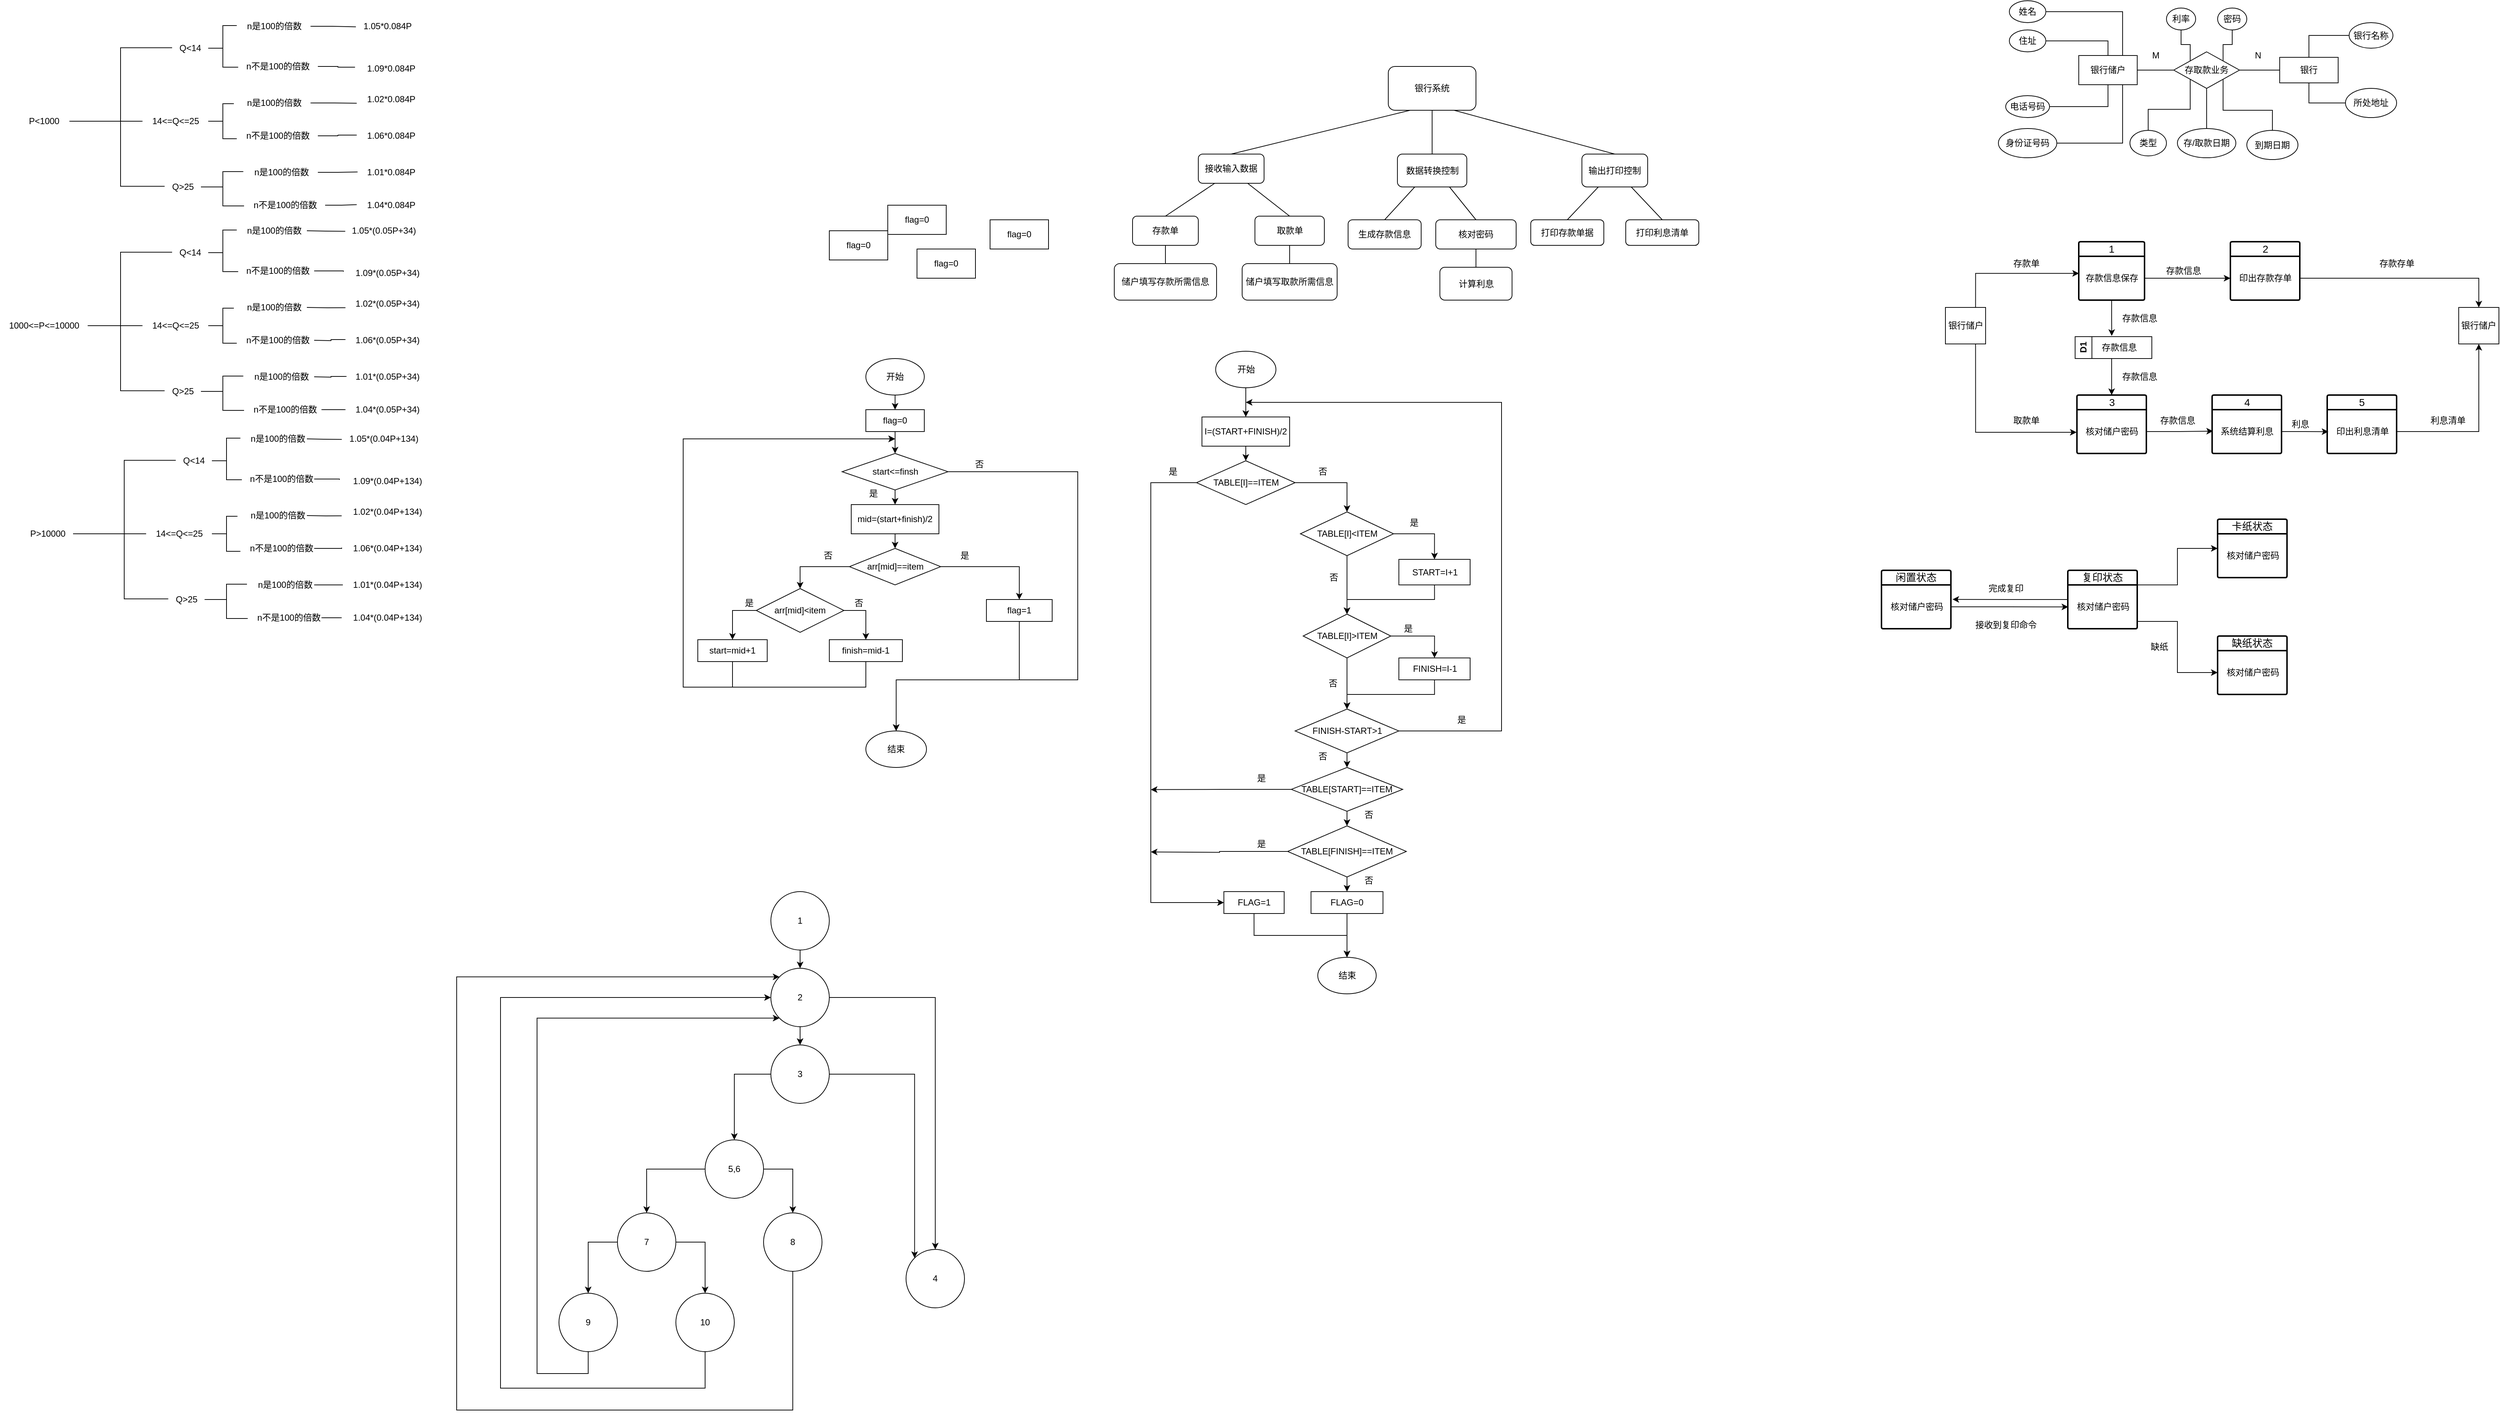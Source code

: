 <mxfile version="21.0.8" type="github">
  <diagram id="R2lEEEUBdFMjLlhIrx00" name="Page-1">
    <mxGraphModel dx="5075" dy="899" grid="1" gridSize="10" guides="1" tooltips="1" connect="1" arrows="1" fold="1" page="1" pageScale="1" pageWidth="850" pageHeight="1100" math="0" shadow="0" extFonts="Permanent Marker^https://fonts.googleapis.com/css?family=Permanent+Marker">
      <root>
        <mxCell id="0" />
        <mxCell id="1" parent="0" />
        <mxCell id="y22QqrorP2YCijcktkEK-3" style="edgeStyle=orthogonalEdgeStyle;rounded=0;orthogonalLoop=1;jettySize=auto;html=1;exitX=1;exitY=0.5;exitDx=0;exitDy=0;entryX=0;entryY=0.5;entryDx=0;entryDy=0;endArrow=none;endFill=0;" parent="1" source="y22QqrorP2YCijcktkEK-1" target="y22QqrorP2YCijcktkEK-2" edge="1">
          <mxGeometry relative="1" as="geometry" />
        </mxCell>
        <mxCell id="y22QqrorP2YCijcktkEK-1" value="银行储户" style="rounded=0;whiteSpace=wrap;html=1;" parent="1" vertex="1">
          <mxGeometry x="230" y="105" width="80" height="40" as="geometry" />
        </mxCell>
        <mxCell id="y22QqrorP2YCijcktkEK-32" style="edgeStyle=orthogonalEdgeStyle;rounded=0;orthogonalLoop=1;jettySize=auto;html=1;exitX=1;exitY=1;exitDx=0;exitDy=0;entryX=0.5;entryY=0;entryDx=0;entryDy=0;endArrow=none;endFill=0;" parent="1" source="y22QqrorP2YCijcktkEK-2" target="y22QqrorP2YCijcktkEK-8" edge="1">
          <mxGeometry relative="1" as="geometry">
            <Array as="points">
              <mxPoint x="428" y="180" />
              <mxPoint x="495" y="180" />
            </Array>
          </mxGeometry>
        </mxCell>
        <mxCell id="y22QqrorP2YCijcktkEK-2" value="存取款业务" style="rhombus;whiteSpace=wrap;html=1;" parent="1" vertex="1">
          <mxGeometry x="360" y="100" width="90" height="50" as="geometry" />
        </mxCell>
        <mxCell id="y22QqrorP2YCijcktkEK-5" style="edgeStyle=orthogonalEdgeStyle;rounded=0;orthogonalLoop=1;jettySize=auto;html=1;exitX=0;exitY=0.5;exitDx=0;exitDy=0;entryX=1;entryY=0.5;entryDx=0;entryDy=0;endArrow=none;endFill=0;" parent="1" source="y22QqrorP2YCijcktkEK-4" target="y22QqrorP2YCijcktkEK-2" edge="1">
          <mxGeometry relative="1" as="geometry" />
        </mxCell>
        <mxCell id="y22QqrorP2YCijcktkEK-27" style="edgeStyle=orthogonalEdgeStyle;rounded=0;orthogonalLoop=1;jettySize=auto;html=1;exitX=0.5;exitY=0;exitDx=0;exitDy=0;entryX=0;entryY=0.5;entryDx=0;entryDy=0;endArrow=none;endFill=0;" parent="1" source="y22QqrorP2YCijcktkEK-4" target="y22QqrorP2YCijcktkEK-25" edge="1">
          <mxGeometry relative="1" as="geometry" />
        </mxCell>
        <mxCell id="y22QqrorP2YCijcktkEK-28" style="edgeStyle=orthogonalEdgeStyle;rounded=0;orthogonalLoop=1;jettySize=auto;html=1;exitX=0.5;exitY=1;exitDx=0;exitDy=0;entryX=0;entryY=0.5;entryDx=0;entryDy=0;endArrow=none;endFill=0;" parent="1" source="y22QqrorP2YCijcktkEK-4" target="y22QqrorP2YCijcktkEK-26" edge="1">
          <mxGeometry relative="1" as="geometry" />
        </mxCell>
        <mxCell id="y22QqrorP2YCijcktkEK-4" value="银行" style="rounded=0;whiteSpace=wrap;html=1;" parent="1" vertex="1">
          <mxGeometry x="505" y="107.5" width="80" height="35" as="geometry" />
        </mxCell>
        <mxCell id="y22QqrorP2YCijcktkEK-13" style="edgeStyle=orthogonalEdgeStyle;rounded=0;orthogonalLoop=1;jettySize=auto;html=1;exitX=0.5;exitY=0;exitDx=0;exitDy=0;entryX=0;entryY=1;entryDx=0;entryDy=0;endArrow=none;endFill=0;" parent="1" source="y22QqrorP2YCijcktkEK-6" target="y22QqrorP2YCijcktkEK-2" edge="1">
          <mxGeometry relative="1" as="geometry" />
        </mxCell>
        <mxCell id="y22QqrorP2YCijcktkEK-6" value="类型" style="ellipse;whiteSpace=wrap;html=1;" parent="1" vertex="1">
          <mxGeometry x="300" y="207.5" width="50" height="35" as="geometry" />
        </mxCell>
        <mxCell id="y22QqrorP2YCijcktkEK-14" style="edgeStyle=orthogonalEdgeStyle;rounded=0;orthogonalLoop=1;jettySize=auto;html=1;exitX=0.5;exitY=0;exitDx=0;exitDy=0;entryX=0.5;entryY=1;entryDx=0;entryDy=0;endArrow=none;endFill=0;" parent="1" source="y22QqrorP2YCijcktkEK-7" target="y22QqrorP2YCijcktkEK-2" edge="1">
          <mxGeometry relative="1" as="geometry" />
        </mxCell>
        <mxCell id="y22QqrorP2YCijcktkEK-7" value="存/取款日期" style="ellipse;whiteSpace=wrap;html=1;" parent="1" vertex="1">
          <mxGeometry x="365" y="205" width="80" height="40" as="geometry" />
        </mxCell>
        <mxCell id="y22QqrorP2YCijcktkEK-8" value="到期日期" style="ellipse;whiteSpace=wrap;html=1;" parent="1" vertex="1">
          <mxGeometry x="460" y="207.5" width="70" height="40" as="geometry" />
        </mxCell>
        <mxCell id="y22QqrorP2YCijcktkEK-11" style="edgeStyle=orthogonalEdgeStyle;rounded=0;orthogonalLoop=1;jettySize=auto;html=1;exitX=0.5;exitY=1;exitDx=0;exitDy=0;entryX=0;entryY=0;entryDx=0;entryDy=0;endArrow=none;endFill=0;" parent="1" source="y22QqrorP2YCijcktkEK-9" target="y22QqrorP2YCijcktkEK-2" edge="1">
          <mxGeometry relative="1" as="geometry" />
        </mxCell>
        <mxCell id="y22QqrorP2YCijcktkEK-9" value="利率" style="ellipse;whiteSpace=wrap;html=1;" parent="1" vertex="1">
          <mxGeometry x="350" y="40" width="40" height="30" as="geometry" />
        </mxCell>
        <mxCell id="y22QqrorP2YCijcktkEK-12" style="edgeStyle=orthogonalEdgeStyle;rounded=0;orthogonalLoop=1;jettySize=auto;html=1;exitX=0.5;exitY=1;exitDx=0;exitDy=0;entryX=1;entryY=0;entryDx=0;entryDy=0;endArrow=none;endFill=0;" parent="1" source="y22QqrorP2YCijcktkEK-10" target="y22QqrorP2YCijcktkEK-2" edge="1">
          <mxGeometry relative="1" as="geometry" />
        </mxCell>
        <mxCell id="y22QqrorP2YCijcktkEK-10" value="密码" style="ellipse;whiteSpace=wrap;html=1;" parent="1" vertex="1">
          <mxGeometry x="420" y="40" width="40" height="30" as="geometry" />
        </mxCell>
        <mxCell id="y22QqrorP2YCijcktkEK-21" style="edgeStyle=orthogonalEdgeStyle;rounded=0;orthogonalLoop=1;jettySize=auto;html=1;exitX=1;exitY=0.5;exitDx=0;exitDy=0;entryX=0.75;entryY=0;entryDx=0;entryDy=0;endArrow=none;endFill=0;" parent="1" source="y22QqrorP2YCijcktkEK-16" target="y22QqrorP2YCijcktkEK-1" edge="1">
          <mxGeometry relative="1" as="geometry" />
        </mxCell>
        <mxCell id="y22QqrorP2YCijcktkEK-16" value="姓名" style="ellipse;whiteSpace=wrap;html=1;" parent="1" vertex="1">
          <mxGeometry x="135" y="30" width="50" height="30" as="geometry" />
        </mxCell>
        <mxCell id="y22QqrorP2YCijcktkEK-22" style="edgeStyle=orthogonalEdgeStyle;rounded=0;orthogonalLoop=1;jettySize=auto;html=1;exitX=1;exitY=0.5;exitDx=0;exitDy=0;entryX=0.5;entryY=0;entryDx=0;entryDy=0;endArrow=none;endFill=0;" parent="1" source="y22QqrorP2YCijcktkEK-17" target="y22QqrorP2YCijcktkEK-1" edge="1">
          <mxGeometry relative="1" as="geometry" />
        </mxCell>
        <mxCell id="y22QqrorP2YCijcktkEK-17" value="住址" style="ellipse;whiteSpace=wrap;html=1;" parent="1" vertex="1">
          <mxGeometry x="135" y="70" width="50" height="30" as="geometry" />
        </mxCell>
        <mxCell id="y22QqrorP2YCijcktkEK-23" style="edgeStyle=orthogonalEdgeStyle;rounded=0;orthogonalLoop=1;jettySize=auto;html=1;exitX=1;exitY=0.5;exitDx=0;exitDy=0;entryX=0.5;entryY=1;entryDx=0;entryDy=0;endArrow=none;endFill=0;" parent="1" source="y22QqrorP2YCijcktkEK-18" target="y22QqrorP2YCijcktkEK-1" edge="1">
          <mxGeometry relative="1" as="geometry" />
        </mxCell>
        <mxCell id="y22QqrorP2YCijcktkEK-18" value="电话号码" style="ellipse;whiteSpace=wrap;html=1;" parent="1" vertex="1">
          <mxGeometry x="130" y="160" width="60" height="30" as="geometry" />
        </mxCell>
        <mxCell id="y22QqrorP2YCijcktkEK-24" style="edgeStyle=orthogonalEdgeStyle;rounded=0;orthogonalLoop=1;jettySize=auto;html=1;exitX=1;exitY=0.5;exitDx=0;exitDy=0;entryX=0.75;entryY=1;entryDx=0;entryDy=0;endArrow=none;endFill=0;" parent="1" source="y22QqrorP2YCijcktkEK-19" target="y22QqrorP2YCijcktkEK-1" edge="1">
          <mxGeometry relative="1" as="geometry" />
        </mxCell>
        <mxCell id="y22QqrorP2YCijcktkEK-19" value="身份证号码" style="ellipse;whiteSpace=wrap;html=1;" parent="1" vertex="1">
          <mxGeometry x="120" y="205" width="80" height="40" as="geometry" />
        </mxCell>
        <mxCell id="y22QqrorP2YCijcktkEK-25" value="银行名称" style="ellipse;whiteSpace=wrap;html=1;" parent="1" vertex="1">
          <mxGeometry x="600" y="60" width="60" height="35" as="geometry" />
        </mxCell>
        <mxCell id="y22QqrorP2YCijcktkEK-26" value="所处地址" style="ellipse;whiteSpace=wrap;html=1;" parent="1" vertex="1">
          <mxGeometry x="595" y="150" width="70" height="40" as="geometry" />
        </mxCell>
        <mxCell id="y22QqrorP2YCijcktkEK-29" value="M" style="text;html=1;align=center;verticalAlign=middle;resizable=0;points=[];autosize=1;strokeColor=none;fillColor=none;" parent="1" vertex="1">
          <mxGeometry x="320" y="90" width="30" height="30" as="geometry" />
        </mxCell>
        <mxCell id="y22QqrorP2YCijcktkEK-30" value="N" style="text;html=1;align=center;verticalAlign=middle;resizable=0;points=[];autosize=1;strokeColor=none;fillColor=none;" parent="1" vertex="1">
          <mxGeometry x="460" y="90" width="30" height="30" as="geometry" />
        </mxCell>
        <mxCell id="y22QqrorP2YCijcktkEK-64" style="edgeStyle=orthogonalEdgeStyle;rounded=0;orthogonalLoop=1;jettySize=auto;html=1;exitX=0.75;exitY=1;exitDx=0;exitDy=0;entryX=-0.005;entryY=0.517;entryDx=0;entryDy=0;entryPerimeter=0;" parent="1" source="y22QqrorP2YCijcktkEK-33" target="y22QqrorP2YCijcktkEK-49" edge="1">
          <mxGeometry relative="1" as="geometry" />
        </mxCell>
        <mxCell id="y22QqrorP2YCijcktkEK-65" style="edgeStyle=orthogonalEdgeStyle;rounded=0;orthogonalLoop=1;jettySize=auto;html=1;exitX=0.75;exitY=0;exitDx=0;exitDy=0;entryX=0.003;entryY=0.39;entryDx=0;entryDy=0;entryPerimeter=0;" parent="1" source="y22QqrorP2YCijcktkEK-33" target="y22QqrorP2YCijcktkEK-41" edge="1">
          <mxGeometry relative="1" as="geometry" />
        </mxCell>
        <mxCell id="y22QqrorP2YCijcktkEK-33" value="银行储户" style="rounded=0;whiteSpace=wrap;html=1;" parent="1" vertex="1">
          <mxGeometry x="47.5" y="450" width="55" height="50" as="geometry" />
        </mxCell>
        <mxCell id="y22QqrorP2YCijcktkEK-35" value="1" style="swimlane;childLayout=stackLayout;horizontal=1;startSize=20;horizontalStack=0;rounded=1;fontSize=14;fontStyle=0;strokeWidth=2;resizeParent=0;resizeLast=1;shadow=0;dashed=0;align=center;arcSize=4;whiteSpace=wrap;html=1;" parent="1" vertex="1">
          <mxGeometry x="230" y="360" width="90" height="80" as="geometry" />
        </mxCell>
        <mxCell id="y22QqrorP2YCijcktkEK-41" value="存款信息保存" style="text;html=1;align=center;verticalAlign=middle;resizable=0;points=[];autosize=1;strokeColor=none;fillColor=none;" parent="y22QqrorP2YCijcktkEK-35" vertex="1">
          <mxGeometry y="20" width="90" height="60" as="geometry" />
        </mxCell>
        <mxCell id="y22QqrorP2YCijcktkEK-38" value="3" style="swimlane;childLayout=stackLayout;horizontal=1;startSize=20;horizontalStack=0;rounded=1;fontSize=14;fontStyle=0;strokeWidth=2;resizeParent=0;resizeLast=1;shadow=0;dashed=0;align=center;arcSize=4;whiteSpace=wrap;html=1;" parent="1" vertex="1">
          <mxGeometry x="227.5" y="570" width="95" height="80" as="geometry" />
        </mxCell>
        <mxCell id="y22QqrorP2YCijcktkEK-49" value="核对储户密码" style="text;html=1;align=center;verticalAlign=middle;resizable=0;points=[];autosize=1;strokeColor=none;fillColor=none;" parent="y22QqrorP2YCijcktkEK-38" vertex="1">
          <mxGeometry y="20" width="95" height="60" as="geometry" />
        </mxCell>
        <mxCell id="y22QqrorP2YCijcktkEK-40" value="2" style="swimlane;childLayout=stackLayout;horizontal=1;startSize=20;horizontalStack=0;rounded=1;fontSize=14;fontStyle=0;strokeWidth=2;resizeParent=0;resizeLast=1;shadow=0;dashed=0;align=center;arcSize=4;whiteSpace=wrap;html=1;" parent="1" vertex="1">
          <mxGeometry x="437.5" y="360" width="95" height="80" as="geometry" />
        </mxCell>
        <mxCell id="y22QqrorP2YCijcktkEK-42" value="印出存款存单" style="text;html=1;align=center;verticalAlign=middle;resizable=0;points=[];autosize=1;strokeColor=none;fillColor=none;" parent="y22QqrorP2YCijcktkEK-40" vertex="1">
          <mxGeometry y="20" width="95" height="60" as="geometry" />
        </mxCell>
        <mxCell id="y22QqrorP2YCijcktkEK-44" value="4" style="swimlane;childLayout=stackLayout;horizontal=1;startSize=20;horizontalStack=0;rounded=1;fontSize=14;fontStyle=0;strokeWidth=2;resizeParent=0;resizeLast=1;shadow=0;dashed=0;align=center;arcSize=4;whiteSpace=wrap;html=1;" parent="1" vertex="1">
          <mxGeometry x="412.5" y="570" width="95" height="80" as="geometry" />
        </mxCell>
        <mxCell id="y22QqrorP2YCijcktkEK-50" value="系统结算利息" style="text;html=1;align=center;verticalAlign=middle;resizable=0;points=[];autosize=1;strokeColor=none;fillColor=none;" parent="y22QqrorP2YCijcktkEK-44" vertex="1">
          <mxGeometry y="20" width="95" height="60" as="geometry" />
        </mxCell>
        <mxCell id="y22QqrorP2YCijcktkEK-45" value="5" style="swimlane;childLayout=stackLayout;horizontal=1;startSize=20;horizontalStack=0;rounded=1;fontSize=14;fontStyle=0;strokeWidth=2;resizeParent=0;resizeLast=1;shadow=0;dashed=0;align=center;arcSize=4;whiteSpace=wrap;html=1;" parent="1" vertex="1">
          <mxGeometry x="570" y="570" width="95" height="80" as="geometry" />
        </mxCell>
        <mxCell id="y22QqrorP2YCijcktkEK-51" value="印出利息清单" style="text;html=1;align=center;verticalAlign=middle;resizable=0;points=[];autosize=1;strokeColor=none;fillColor=none;" parent="y22QqrorP2YCijcktkEK-45" vertex="1">
          <mxGeometry y="20" width="95" height="60" as="geometry" />
        </mxCell>
        <mxCell id="y22QqrorP2YCijcktkEK-55" style="edgeStyle=orthogonalEdgeStyle;rounded=0;orthogonalLoop=1;jettySize=auto;html=1;" parent="1" source="y22QqrorP2YCijcktkEK-41" target="y22QqrorP2YCijcktkEK-42" edge="1">
          <mxGeometry relative="1" as="geometry" />
        </mxCell>
        <mxCell id="y22QqrorP2YCijcktkEK-56" style="edgeStyle=orthogonalEdgeStyle;rounded=0;orthogonalLoop=1;jettySize=auto;html=1;entryX=0.013;entryY=0.49;entryDx=0;entryDy=0;entryPerimeter=0;" parent="1" source="y22QqrorP2YCijcktkEK-49" target="y22QqrorP2YCijcktkEK-50" edge="1">
          <mxGeometry relative="1" as="geometry" />
        </mxCell>
        <mxCell id="y22QqrorP2YCijcktkEK-57" style="edgeStyle=orthogonalEdgeStyle;rounded=0;orthogonalLoop=1;jettySize=auto;html=1;entryX=0.017;entryY=0.503;entryDx=0;entryDy=0;entryPerimeter=0;" parent="1" source="y22QqrorP2YCijcktkEK-50" target="y22QqrorP2YCijcktkEK-51" edge="1">
          <mxGeometry relative="1" as="geometry" />
        </mxCell>
        <mxCell id="y22QqrorP2YCijcktkEK-58" value="存款单" style="text;html=1;align=center;verticalAlign=middle;resizable=0;points=[];autosize=1;strokeColor=none;fillColor=none;" parent="1" vertex="1">
          <mxGeometry x="127.5" y="375" width="60" height="30" as="geometry" />
        </mxCell>
        <mxCell id="y22QqrorP2YCijcktkEK-59" value="取款单" style="text;html=1;align=center;verticalAlign=middle;resizable=0;points=[];autosize=1;strokeColor=none;fillColor=none;" parent="1" vertex="1">
          <mxGeometry x="127.5" y="590" width="60" height="30" as="geometry" />
        </mxCell>
        <mxCell id="y22QqrorP2YCijcktkEK-60" value="D1" style="swimlane;horizontal=0;whiteSpace=wrap;html=1;startSize=23;" parent="1" vertex="1">
          <mxGeometry x="225" y="490" width="105" height="30" as="geometry">
            <mxRectangle x="225" y="490" width="40" height="50" as="alternateBounds" />
          </mxGeometry>
        </mxCell>
        <mxCell id="y22QqrorP2YCijcktkEK-61" value="存款信息" style="text;html=1;align=center;verticalAlign=middle;resizable=0;points=[];autosize=1;strokeColor=none;fillColor=none;" parent="y22QqrorP2YCijcktkEK-60" vertex="1">
          <mxGeometry x="25" width="70" height="30" as="geometry" />
        </mxCell>
        <mxCell id="y22QqrorP2YCijcktkEK-66" style="edgeStyle=orthogonalEdgeStyle;rounded=0;orthogonalLoop=1;jettySize=auto;html=1;entryX=0.359;entryY=-0.033;entryDx=0;entryDy=0;entryPerimeter=0;" parent="1" source="y22QqrorP2YCijcktkEK-41" target="y22QqrorP2YCijcktkEK-61" edge="1">
          <mxGeometry relative="1" as="geometry" />
        </mxCell>
        <mxCell id="y22QqrorP2YCijcktkEK-67" style="edgeStyle=orthogonalEdgeStyle;rounded=0;orthogonalLoop=1;jettySize=auto;html=1;entryX=0.5;entryY=0;entryDx=0;entryDy=0;" parent="1" source="y22QqrorP2YCijcktkEK-61" target="y22QqrorP2YCijcktkEK-38" edge="1">
          <mxGeometry relative="1" as="geometry">
            <Array as="points">
              <mxPoint x="275.5" y="545" />
            </Array>
          </mxGeometry>
        </mxCell>
        <mxCell id="y22QqrorP2YCijcktkEK-68" value="存款信息" style="text;html=1;align=center;verticalAlign=middle;resizable=0;points=[];autosize=1;strokeColor=none;fillColor=none;" parent="1" vertex="1">
          <mxGeometry x="337.5" y="385" width="70" height="30" as="geometry" />
        </mxCell>
        <mxCell id="y22QqrorP2YCijcktkEK-69" value="存款信息" style="text;html=1;align=center;verticalAlign=middle;resizable=0;points=[];autosize=1;strokeColor=none;fillColor=none;" parent="1" vertex="1">
          <mxGeometry x="277.5" y="450" width="70" height="30" as="geometry" />
        </mxCell>
        <mxCell id="y22QqrorP2YCijcktkEK-70" value="存款信息" style="text;html=1;align=center;verticalAlign=middle;resizable=0;points=[];autosize=1;strokeColor=none;fillColor=none;" parent="1" vertex="1">
          <mxGeometry x="277.5" y="530" width="70" height="30" as="geometry" />
        </mxCell>
        <mxCell id="y22QqrorP2YCijcktkEK-71" value="存款信息" style="text;html=1;align=center;verticalAlign=middle;resizable=0;points=[];autosize=1;strokeColor=none;fillColor=none;" parent="1" vertex="1">
          <mxGeometry x="330" y="590" width="70" height="30" as="geometry" />
        </mxCell>
        <mxCell id="y22QqrorP2YCijcktkEK-72" value="利息" style="text;html=1;align=center;verticalAlign=middle;resizable=0;points=[];autosize=1;strokeColor=none;fillColor=none;" parent="1" vertex="1">
          <mxGeometry x="507.5" y="595" width="50" height="30" as="geometry" />
        </mxCell>
        <mxCell id="y22QqrorP2YCijcktkEK-75" value="存款存单" style="text;html=1;align=center;verticalAlign=middle;resizable=0;points=[];autosize=1;strokeColor=none;fillColor=none;" parent="1" vertex="1">
          <mxGeometry x="630" y="375" width="70" height="30" as="geometry" />
        </mxCell>
        <mxCell id="y22QqrorP2YCijcktkEK-76" value="利息清单" style="text;html=1;align=center;verticalAlign=middle;resizable=0;points=[];autosize=1;strokeColor=none;fillColor=none;" parent="1" vertex="1">
          <mxGeometry x="700" y="590" width="70" height="30" as="geometry" />
        </mxCell>
        <mxCell id="Xvyv53QH8Qv-foMU50Eb-1" value="银行储户" style="rounded=0;whiteSpace=wrap;html=1;" parent="1" vertex="1">
          <mxGeometry x="750" y="450" width="55" height="50" as="geometry" />
        </mxCell>
        <mxCell id="Xvyv53QH8Qv-foMU50Eb-2" style="edgeStyle=orthogonalEdgeStyle;rounded=0;orthogonalLoop=1;jettySize=auto;html=1;entryX=0.5;entryY=0;entryDx=0;entryDy=0;" parent="1" source="y22QqrorP2YCijcktkEK-42" target="Xvyv53QH8Qv-foMU50Eb-1" edge="1">
          <mxGeometry relative="1" as="geometry" />
        </mxCell>
        <mxCell id="Xvyv53QH8Qv-foMU50Eb-3" style="edgeStyle=orthogonalEdgeStyle;rounded=0;orthogonalLoop=1;jettySize=auto;html=1;entryX=0.5;entryY=1;entryDx=0;entryDy=0;" parent="1" source="y22QqrorP2YCijcktkEK-51" target="Xvyv53QH8Qv-foMU50Eb-1" edge="1">
          <mxGeometry relative="1" as="geometry" />
        </mxCell>
        <mxCell id="Xvyv53QH8Qv-foMU50Eb-17" value="闲置状态" style="swimlane;childLayout=stackLayout;horizontal=1;startSize=20;horizontalStack=0;rounded=1;fontSize=14;fontStyle=0;strokeWidth=2;resizeParent=0;resizeLast=1;shadow=0;dashed=0;align=center;arcSize=4;whiteSpace=wrap;html=1;" parent="1" vertex="1">
          <mxGeometry x="-40" y="810" width="95" height="80" as="geometry" />
        </mxCell>
        <mxCell id="Xvyv53QH8Qv-foMU50Eb-18" value="核对储户密码" style="text;html=1;align=center;verticalAlign=middle;resizable=0;points=[];autosize=1;strokeColor=none;fillColor=none;" parent="Xvyv53QH8Qv-foMU50Eb-17" vertex="1">
          <mxGeometry y="20" width="95" height="60" as="geometry" />
        </mxCell>
        <mxCell id="Xvyv53QH8Qv-foMU50Eb-29" style="edgeStyle=orthogonalEdgeStyle;rounded=0;orthogonalLoop=1;jettySize=auto;html=1;entryX=1.023;entryY=0.33;entryDx=0;entryDy=0;entryPerimeter=0;" parent="1" source="Xvyv53QH8Qv-foMU50Eb-22" target="Xvyv53QH8Qv-foMU50Eb-18" edge="1">
          <mxGeometry relative="1" as="geometry" />
        </mxCell>
        <mxCell id="Xvyv53QH8Qv-foMU50Eb-30" style="edgeStyle=orthogonalEdgeStyle;rounded=0;orthogonalLoop=1;jettySize=auto;html=1;exitX=1;exitY=0.25;exitDx=0;exitDy=0;entryX=0;entryY=0.5;entryDx=0;entryDy=0;" parent="1" source="Xvyv53QH8Qv-foMU50Eb-22" target="Xvyv53QH8Qv-foMU50Eb-24" edge="1">
          <mxGeometry relative="1" as="geometry" />
        </mxCell>
        <mxCell id="Xvyv53QH8Qv-foMU50Eb-22" value="复印状态" style="swimlane;childLayout=stackLayout;horizontal=1;startSize=20;horizontalStack=0;rounded=1;fontSize=14;fontStyle=0;strokeWidth=2;resizeParent=0;resizeLast=1;shadow=0;dashed=0;align=center;arcSize=4;whiteSpace=wrap;html=1;" parent="1" vertex="1">
          <mxGeometry x="215" y="810" width="95" height="80" as="geometry" />
        </mxCell>
        <mxCell id="Xvyv53QH8Qv-foMU50Eb-23" value="核对储户密码" style="text;html=1;align=center;verticalAlign=middle;resizable=0;points=[];autosize=1;strokeColor=none;fillColor=none;" parent="Xvyv53QH8Qv-foMU50Eb-22" vertex="1">
          <mxGeometry y="20" width="95" height="60" as="geometry" />
        </mxCell>
        <mxCell id="Xvyv53QH8Qv-foMU50Eb-24" value="卡纸状态" style="swimlane;childLayout=stackLayout;horizontal=1;startSize=20;horizontalStack=0;rounded=1;fontSize=14;fontStyle=0;strokeWidth=2;resizeParent=0;resizeLast=1;shadow=0;dashed=0;align=center;arcSize=4;whiteSpace=wrap;html=1;" parent="1" vertex="1">
          <mxGeometry x="420" y="740" width="95" height="80" as="geometry" />
        </mxCell>
        <mxCell id="Xvyv53QH8Qv-foMU50Eb-25" value="核对储户密码" style="text;html=1;align=center;verticalAlign=middle;resizable=0;points=[];autosize=1;strokeColor=none;fillColor=none;" parent="Xvyv53QH8Qv-foMU50Eb-24" vertex="1">
          <mxGeometry y="20" width="95" height="60" as="geometry" />
        </mxCell>
        <mxCell id="Xvyv53QH8Qv-foMU50Eb-26" value="缺纸状态" style="swimlane;childLayout=stackLayout;horizontal=1;startSize=20;horizontalStack=0;rounded=1;fontSize=14;fontStyle=0;strokeWidth=2;resizeParent=0;resizeLast=1;shadow=0;dashed=0;align=center;arcSize=4;whiteSpace=wrap;html=1;" parent="1" vertex="1">
          <mxGeometry x="420" y="900" width="95" height="80" as="geometry" />
        </mxCell>
        <mxCell id="Xvyv53QH8Qv-foMU50Eb-27" value="核对储户密码" style="text;html=1;align=center;verticalAlign=middle;resizable=0;points=[];autosize=1;strokeColor=none;fillColor=none;" parent="Xvyv53QH8Qv-foMU50Eb-26" vertex="1">
          <mxGeometry y="20" width="95" height="60" as="geometry" />
        </mxCell>
        <mxCell id="Xvyv53QH8Qv-foMU50Eb-28" style="edgeStyle=orthogonalEdgeStyle;rounded=0;orthogonalLoop=1;jettySize=auto;html=1;entryX=0.006;entryY=0.503;entryDx=0;entryDy=0;entryPerimeter=0;" parent="1" source="Xvyv53QH8Qv-foMU50Eb-18" target="Xvyv53QH8Qv-foMU50Eb-23" edge="1">
          <mxGeometry relative="1" as="geometry" />
        </mxCell>
        <mxCell id="Xvyv53QH8Qv-foMU50Eb-31" style="edgeStyle=orthogonalEdgeStyle;rounded=0;orthogonalLoop=1;jettySize=auto;html=1;entryX=0;entryY=0.5;entryDx=0;entryDy=0;entryPerimeter=0;" parent="1" source="Xvyv53QH8Qv-foMU50Eb-23" target="Xvyv53QH8Qv-foMU50Eb-27" edge="1">
          <mxGeometry relative="1" as="geometry">
            <Array as="points">
              <mxPoint x="365" y="880" />
              <mxPoint x="365" y="950" />
            </Array>
          </mxGeometry>
        </mxCell>
        <mxCell id="Xvyv53QH8Qv-foMU50Eb-32" value="接收到复印命令" style="text;html=1;align=center;verticalAlign=middle;resizable=0;points=[];autosize=1;strokeColor=none;fillColor=none;" parent="1" vertex="1">
          <mxGeometry x="75" y="870" width="110" height="30" as="geometry" />
        </mxCell>
        <mxCell id="Xvyv53QH8Qv-foMU50Eb-34" value="完成复印" style="text;html=1;align=center;verticalAlign=middle;resizable=0;points=[];autosize=1;strokeColor=none;fillColor=none;" parent="1" vertex="1">
          <mxGeometry x="95" y="820" width="70" height="30" as="geometry" />
        </mxCell>
        <mxCell id="Xvyv53QH8Qv-foMU50Eb-35" value="缺纸" style="text;html=1;align=center;verticalAlign=middle;resizable=0;points=[];autosize=1;strokeColor=none;fillColor=none;" parent="1" vertex="1">
          <mxGeometry x="315" y="900" width="50" height="30" as="geometry" />
        </mxCell>
        <mxCell id="sv1Xg_vHDDvIGjIzICGi-2" value="银行系统" style="rounded=1;whiteSpace=wrap;html=1;" parent="1" vertex="1">
          <mxGeometry x="-715" y="120" width="120" height="60" as="geometry" />
        </mxCell>
        <mxCell id="sv1Xg_vHDDvIGjIzICGi-3" value="接收输入数据" style="rounded=1;whiteSpace=wrap;html=1;" parent="1" vertex="1">
          <mxGeometry x="-975" y="240" width="90" height="40" as="geometry" />
        </mxCell>
        <mxCell id="sv1Xg_vHDDvIGjIzICGi-4" value="存款单" style="rounded=1;whiteSpace=wrap;html=1;" parent="1" vertex="1">
          <mxGeometry x="-1065" y="325" width="90" height="40" as="geometry" />
        </mxCell>
        <mxCell id="sv1Xg_vHDDvIGjIzICGi-5" value="取款单" style="rounded=1;whiteSpace=wrap;html=1;" parent="1" vertex="1">
          <mxGeometry x="-897.5" y="325" width="95" height="40" as="geometry" />
        </mxCell>
        <mxCell id="sv1Xg_vHDDvIGjIzICGi-7" value="储户填写存款所需信息" style="rounded=1;whiteSpace=wrap;html=1;" parent="1" vertex="1">
          <mxGeometry x="-1090" y="390" width="140" height="50" as="geometry" />
        </mxCell>
        <mxCell id="sv1Xg_vHDDvIGjIzICGi-8" value="储户填写取款所需信息" style="rounded=1;whiteSpace=wrap;html=1;" parent="1" vertex="1">
          <mxGeometry x="-915" y="390" width="130" height="50" as="geometry" />
        </mxCell>
        <mxCell id="sv1Xg_vHDDvIGjIzICGi-9" value="数据转换控制" style="rounded=1;whiteSpace=wrap;html=1;" parent="1" vertex="1">
          <mxGeometry x="-702.5" y="240" width="95" height="45" as="geometry" />
        </mxCell>
        <mxCell id="sv1Xg_vHDDvIGjIzICGi-10" value="生成存款信息" style="rounded=1;whiteSpace=wrap;html=1;" parent="1" vertex="1">
          <mxGeometry x="-770" y="330" width="100" height="40" as="geometry" />
        </mxCell>
        <mxCell id="sv1Xg_vHDDvIGjIzICGi-12" value="核对密码" style="rounded=1;whiteSpace=wrap;html=1;" parent="1" vertex="1">
          <mxGeometry x="-650" y="330" width="110" height="40" as="geometry" />
        </mxCell>
        <mxCell id="sv1Xg_vHDDvIGjIzICGi-13" value="计算利息" style="rounded=1;whiteSpace=wrap;html=1;" parent="1" vertex="1">
          <mxGeometry x="-644.37" y="395" width="98.75" height="45" as="geometry" />
        </mxCell>
        <mxCell id="sv1Xg_vHDDvIGjIzICGi-16" value="输出打印控制" style="rounded=1;whiteSpace=wrap;html=1;" parent="1" vertex="1">
          <mxGeometry x="-450" y="240" width="90" height="45" as="geometry" />
        </mxCell>
        <mxCell id="sv1Xg_vHDDvIGjIzICGi-17" value="打印存款单据" style="rounded=1;whiteSpace=wrap;html=1;" parent="1" vertex="1">
          <mxGeometry x="-520" y="330" width="100" height="35" as="geometry" />
        </mxCell>
        <mxCell id="sv1Xg_vHDDvIGjIzICGi-18" value="打印利息清单" style="rounded=1;whiteSpace=wrap;html=1;" parent="1" vertex="1">
          <mxGeometry x="-390" y="330" width="100" height="35" as="geometry" />
        </mxCell>
        <mxCell id="sv1Xg_vHDDvIGjIzICGi-20" value="" style="endArrow=none;html=1;rounded=0;entryX=0.25;entryY=1;entryDx=0;entryDy=0;exitX=0.5;exitY=0;exitDx=0;exitDy=0;" parent="1" source="sv1Xg_vHDDvIGjIzICGi-4" target="sv1Xg_vHDDvIGjIzICGi-3" edge="1">
          <mxGeometry width="50" height="50" relative="1" as="geometry">
            <mxPoint x="-1085" y="667.5" as="sourcePoint" />
            <mxPoint x="-1035" y="617.5" as="targetPoint" />
          </mxGeometry>
        </mxCell>
        <mxCell id="sv1Xg_vHDDvIGjIzICGi-21" value="" style="endArrow=none;html=1;rounded=0;entryX=0.5;entryY=1;entryDx=0;entryDy=0;exitX=0.5;exitY=0;exitDx=0;exitDy=0;exitPerimeter=0;" parent="1" source="sv1Xg_vHDDvIGjIzICGi-7" target="sv1Xg_vHDDvIGjIzICGi-4" edge="1">
          <mxGeometry width="50" height="50" relative="1" as="geometry">
            <mxPoint x="-1120" y="600" as="sourcePoint" />
            <mxPoint x="-1070" y="550" as="targetPoint" />
          </mxGeometry>
        </mxCell>
        <mxCell id="sv1Xg_vHDDvIGjIzICGi-22" value="" style="endArrow=none;html=1;rounded=0;entryX=0.75;entryY=1;entryDx=0;entryDy=0;exitX=0.5;exitY=0;exitDx=0;exitDy=0;" parent="1" source="sv1Xg_vHDDvIGjIzICGi-5" target="sv1Xg_vHDDvIGjIzICGi-3" edge="1">
          <mxGeometry width="50" height="50" relative="1" as="geometry">
            <mxPoint x="-1065" y="687.5" as="sourcePoint" />
            <mxPoint x="-1015" y="637.5" as="targetPoint" />
          </mxGeometry>
        </mxCell>
        <mxCell id="sv1Xg_vHDDvIGjIzICGi-23" value="" style="endArrow=none;html=1;rounded=0;entryX=0.5;entryY=1;entryDx=0;entryDy=0;exitX=0.5;exitY=0;exitDx=0;exitDy=0;" parent="1" source="sv1Xg_vHDDvIGjIzICGi-8" target="sv1Xg_vHDDvIGjIzICGi-5" edge="1">
          <mxGeometry width="50" height="50" relative="1" as="geometry">
            <mxPoint x="-1060" y="660" as="sourcePoint" />
            <mxPoint x="-1010" y="610" as="targetPoint" />
          </mxGeometry>
        </mxCell>
        <mxCell id="sv1Xg_vHDDvIGjIzICGi-24" value="" style="endArrow=none;html=1;rounded=0;entryX=0.25;entryY=1;entryDx=0;entryDy=0;exitX=0.5;exitY=0;exitDx=0;exitDy=0;" parent="1" source="sv1Xg_vHDDvIGjIzICGi-3" target="sv1Xg_vHDDvIGjIzICGi-2" edge="1">
          <mxGeometry width="50" height="50" relative="1" as="geometry">
            <mxPoint x="-1110" y="790" as="sourcePoint" />
            <mxPoint x="-1060" y="740" as="targetPoint" />
          </mxGeometry>
        </mxCell>
        <mxCell id="sv1Xg_vHDDvIGjIzICGi-25" value="" style="endArrow=none;html=1;rounded=0;entryX=0.5;entryY=1;entryDx=0;entryDy=0;exitX=0.5;exitY=0;exitDx=0;exitDy=0;" parent="1" source="sv1Xg_vHDDvIGjIzICGi-9" target="sv1Xg_vHDDvIGjIzICGi-2" edge="1">
          <mxGeometry width="50" height="50" relative="1" as="geometry">
            <mxPoint x="-1100" y="800" as="sourcePoint" />
            <mxPoint x="-1050" y="750" as="targetPoint" />
          </mxGeometry>
        </mxCell>
        <mxCell id="sv1Xg_vHDDvIGjIzICGi-26" value="" style="endArrow=none;html=1;rounded=0;entryX=0.25;entryY=1;entryDx=0;entryDy=0;exitX=0.5;exitY=0;exitDx=0;exitDy=0;" parent="1" source="sv1Xg_vHDDvIGjIzICGi-10" target="sv1Xg_vHDDvIGjIzICGi-9" edge="1">
          <mxGeometry width="50" height="50" relative="1" as="geometry">
            <mxPoint x="-1090" y="810" as="sourcePoint" />
            <mxPoint x="-1040" y="760" as="targetPoint" />
          </mxGeometry>
        </mxCell>
        <mxCell id="sv1Xg_vHDDvIGjIzICGi-27" value="" style="endArrow=none;html=1;rounded=0;entryX=0.75;entryY=1;entryDx=0;entryDy=0;exitX=0.5;exitY=0;exitDx=0;exitDy=0;" parent="1" source="sv1Xg_vHDDvIGjIzICGi-12" target="sv1Xg_vHDDvIGjIzICGi-9" edge="1">
          <mxGeometry width="50" height="50" relative="1" as="geometry">
            <mxPoint x="-1080" y="820" as="sourcePoint" />
            <mxPoint x="-1030" y="770" as="targetPoint" />
          </mxGeometry>
        </mxCell>
        <mxCell id="sv1Xg_vHDDvIGjIzICGi-28" value="" style="endArrow=none;html=1;rounded=0;entryX=0.5;entryY=1;entryDx=0;entryDy=0;exitX=0.5;exitY=0;exitDx=0;exitDy=0;" parent="1" source="sv1Xg_vHDDvIGjIzICGi-13" target="sv1Xg_vHDDvIGjIzICGi-12" edge="1">
          <mxGeometry width="50" height="50" relative="1" as="geometry">
            <mxPoint x="-1115" y="700" as="sourcePoint" />
            <mxPoint x="-1065" y="650" as="targetPoint" />
          </mxGeometry>
        </mxCell>
        <mxCell id="sv1Xg_vHDDvIGjIzICGi-31" value="" style="endArrow=none;html=1;rounded=0;entryX=0.75;entryY=1;entryDx=0;entryDy=0;exitX=0.5;exitY=0;exitDx=0;exitDy=0;" parent="1" source="sv1Xg_vHDDvIGjIzICGi-16" target="sv1Xg_vHDDvIGjIzICGi-2" edge="1">
          <mxGeometry width="50" height="50" relative="1" as="geometry">
            <mxPoint x="-1105" y="710" as="sourcePoint" />
            <mxPoint x="-1055" y="660" as="targetPoint" />
          </mxGeometry>
        </mxCell>
        <mxCell id="sv1Xg_vHDDvIGjIzICGi-33" value="" style="endArrow=none;html=1;rounded=0;entryX=0.75;entryY=1;entryDx=0;entryDy=0;exitX=0.5;exitY=0;exitDx=0;exitDy=0;" parent="1" source="sv1Xg_vHDDvIGjIzICGi-18" target="sv1Xg_vHDDvIGjIzICGi-16" edge="1">
          <mxGeometry width="50" height="50" relative="1" as="geometry">
            <mxPoint x="-1095" y="730" as="sourcePoint" />
            <mxPoint x="-1045" y="680" as="targetPoint" />
          </mxGeometry>
        </mxCell>
        <mxCell id="sv1Xg_vHDDvIGjIzICGi-34" value="" style="endArrow=none;html=1;rounded=0;entryX=0.25;entryY=1;entryDx=0;entryDy=0;exitX=0.5;exitY=0;exitDx=0;exitDy=0;" parent="1" source="sv1Xg_vHDDvIGjIzICGi-17" target="sv1Xg_vHDDvIGjIzICGi-16" edge="1">
          <mxGeometry width="50" height="50" relative="1" as="geometry">
            <mxPoint x="-1085" y="740" as="sourcePoint" />
            <mxPoint x="-1035" y="690" as="targetPoint" />
          </mxGeometry>
        </mxCell>
        <mxCell id="FmWVzvf0NhfrxBf0VVzR-9" style="edgeStyle=orthogonalEdgeStyle;rounded=0;orthogonalLoop=1;jettySize=auto;html=1;exitX=0.5;exitY=1;exitDx=0;exitDy=0;entryX=0.5;entryY=0;entryDx=0;entryDy=0;" parent="1" source="FmWVzvf0NhfrxBf0VVzR-2" target="FmWVzvf0NhfrxBf0VVzR-7" edge="1">
          <mxGeometry relative="1" as="geometry" />
        </mxCell>
        <mxCell id="FmWVzvf0NhfrxBf0VVzR-2" value="I=(START+FINISH)/2" style="rounded=0;whiteSpace=wrap;html=1;" parent="1" vertex="1">
          <mxGeometry x="-970" y="600" width="120" height="40" as="geometry" />
        </mxCell>
        <mxCell id="FmWVzvf0NhfrxBf0VVzR-4" style="edgeStyle=orthogonalEdgeStyle;rounded=0;orthogonalLoop=1;jettySize=auto;html=1;exitX=0.5;exitY=1;exitDx=0;exitDy=0;entryX=0.5;entryY=0;entryDx=0;entryDy=0;" parent="1" source="FmWVzvf0NhfrxBf0VVzR-3" target="FmWVzvf0NhfrxBf0VVzR-2" edge="1">
          <mxGeometry relative="1" as="geometry" />
        </mxCell>
        <mxCell id="FmWVzvf0NhfrxBf0VVzR-3" value="开始" style="ellipse;whiteSpace=wrap;html=1;" parent="1" vertex="1">
          <mxGeometry x="-951.25" y="510" width="82.5" height="50" as="geometry" />
        </mxCell>
        <mxCell id="FmWVzvf0NhfrxBf0VVzR-10" style="edgeStyle=orthogonalEdgeStyle;rounded=0;orthogonalLoop=1;jettySize=auto;html=1;exitX=0;exitY=0.5;exitDx=0;exitDy=0;entryX=0;entryY=0.5;entryDx=0;entryDy=0;" parent="1" source="FmWVzvf0NhfrxBf0VVzR-7" target="FmWVzvf0NhfrxBf0VVzR-8" edge="1">
          <mxGeometry relative="1" as="geometry">
            <Array as="points">
              <mxPoint x="-1040" y="690" />
              <mxPoint x="-1040" y="1265" />
            </Array>
          </mxGeometry>
        </mxCell>
        <mxCell id="FmWVzvf0NhfrxBf0VVzR-12" style="edgeStyle=orthogonalEdgeStyle;rounded=0;orthogonalLoop=1;jettySize=auto;html=1;exitX=1;exitY=0.5;exitDx=0;exitDy=0;entryX=0.5;entryY=0;entryDx=0;entryDy=0;" parent="1" source="FmWVzvf0NhfrxBf0VVzR-7" target="FmWVzvf0NhfrxBf0VVzR-11" edge="1">
          <mxGeometry relative="1" as="geometry" />
        </mxCell>
        <mxCell id="FmWVzvf0NhfrxBf0VVzR-7" value="TABLE[I]==ITEM" style="rhombus;whiteSpace=wrap;html=1;" parent="1" vertex="1">
          <mxGeometry x="-977.5" y="660" width="135" height="60" as="geometry" />
        </mxCell>
        <mxCell id="FmWVzvf0NhfrxBf0VVzR-32" style="edgeStyle=orthogonalEdgeStyle;rounded=0;orthogonalLoop=1;jettySize=auto;html=1;exitX=0.5;exitY=1;exitDx=0;exitDy=0;entryX=0.5;entryY=0;entryDx=0;entryDy=0;" parent="1" source="FmWVzvf0NhfrxBf0VVzR-8" target="FmWVzvf0NhfrxBf0VVzR-31" edge="1">
          <mxGeometry relative="1" as="geometry" />
        </mxCell>
        <mxCell id="FmWVzvf0NhfrxBf0VVzR-8" value="FLAG=1" style="rounded=0;whiteSpace=wrap;html=1;" parent="1" vertex="1">
          <mxGeometry x="-940" y="1250" width="82.5" height="30" as="geometry" />
        </mxCell>
        <mxCell id="FmWVzvf0NhfrxBf0VVzR-71" style="edgeStyle=orthogonalEdgeStyle;rounded=0;orthogonalLoop=1;jettySize=auto;html=1;exitX=1;exitY=0.5;exitDx=0;exitDy=0;" parent="1" source="FmWVzvf0NhfrxBf0VVzR-11" target="FmWVzvf0NhfrxBf0VVzR-13" edge="1">
          <mxGeometry relative="1" as="geometry" />
        </mxCell>
        <mxCell id="FmWVzvf0NhfrxBf0VVzR-73" style="edgeStyle=orthogonalEdgeStyle;rounded=0;orthogonalLoop=1;jettySize=auto;html=1;exitX=0.5;exitY=1;exitDx=0;exitDy=0;entryX=0.5;entryY=0;entryDx=0;entryDy=0;" parent="1" source="FmWVzvf0NhfrxBf0VVzR-11" target="FmWVzvf0NhfrxBf0VVzR-15" edge="1">
          <mxGeometry relative="1" as="geometry" />
        </mxCell>
        <mxCell id="FmWVzvf0NhfrxBf0VVzR-11" value="TABLE[I]&amp;lt;ITEM" style="rhombus;whiteSpace=wrap;html=1;" parent="1" vertex="1">
          <mxGeometry x="-835.25" y="730" width="127.5" height="60" as="geometry" />
        </mxCell>
        <mxCell id="FmWVzvf0NhfrxBf0VVzR-74" style="edgeStyle=orthogonalEdgeStyle;rounded=0;orthogonalLoop=1;jettySize=auto;html=1;exitX=0.5;exitY=1;exitDx=0;exitDy=0;entryX=0.5;entryY=0;entryDx=0;entryDy=0;" parent="1" source="FmWVzvf0NhfrxBf0VVzR-13" target="FmWVzvf0NhfrxBf0VVzR-15" edge="1">
          <mxGeometry relative="1" as="geometry" />
        </mxCell>
        <mxCell id="FmWVzvf0NhfrxBf0VVzR-13" value="START=I+1" style="rounded=0;whiteSpace=wrap;html=1;" parent="1" vertex="1">
          <mxGeometry x="-700.5" y="795" width="97.5" height="35" as="geometry" />
        </mxCell>
        <mxCell id="FmWVzvf0NhfrxBf0VVzR-75" style="edgeStyle=orthogonalEdgeStyle;rounded=0;orthogonalLoop=1;jettySize=auto;html=1;exitX=0.5;exitY=1;exitDx=0;exitDy=0;entryX=0.5;entryY=0;entryDx=0;entryDy=0;" parent="1" source="FmWVzvf0NhfrxBf0VVzR-15" target="FmWVzvf0NhfrxBf0VVzR-20" edge="1">
          <mxGeometry relative="1" as="geometry" />
        </mxCell>
        <mxCell id="FmWVzvf0NhfrxBf0VVzR-76" style="edgeStyle=orthogonalEdgeStyle;rounded=0;orthogonalLoop=1;jettySize=auto;html=1;exitX=1;exitY=0.5;exitDx=0;exitDy=0;entryX=0.5;entryY=0;entryDx=0;entryDy=0;" parent="1" source="FmWVzvf0NhfrxBf0VVzR-15" target="FmWVzvf0NhfrxBf0VVzR-17" edge="1">
          <mxGeometry relative="1" as="geometry" />
        </mxCell>
        <mxCell id="FmWVzvf0NhfrxBf0VVzR-15" value="TABLE[I]&amp;gt;ITEM" style="rhombus;whiteSpace=wrap;html=1;" parent="1" vertex="1">
          <mxGeometry x="-831.5" y="870" width="120" height="60" as="geometry" />
        </mxCell>
        <mxCell id="FmWVzvf0NhfrxBf0VVzR-78" style="edgeStyle=orthogonalEdgeStyle;rounded=0;orthogonalLoop=1;jettySize=auto;html=1;exitX=0.5;exitY=1;exitDx=0;exitDy=0;entryX=0.5;entryY=0;entryDx=0;entryDy=0;" parent="1" source="FmWVzvf0NhfrxBf0VVzR-17" target="FmWVzvf0NhfrxBf0VVzR-20" edge="1">
          <mxGeometry relative="1" as="geometry" />
        </mxCell>
        <mxCell id="FmWVzvf0NhfrxBf0VVzR-17" value="FINISH=I-1" style="rounded=0;whiteSpace=wrap;html=1;" parent="1" vertex="1">
          <mxGeometry x="-700.5" y="930" width="97.5" height="30" as="geometry" />
        </mxCell>
        <mxCell id="FmWVzvf0NhfrxBf0VVzR-22" style="edgeStyle=orthogonalEdgeStyle;rounded=0;orthogonalLoop=1;jettySize=auto;html=1;exitX=1;exitY=0.5;exitDx=0;exitDy=0;" parent="1" source="FmWVzvf0NhfrxBf0VVzR-20" edge="1">
          <mxGeometry relative="1" as="geometry">
            <mxPoint x="-910" y="580" as="targetPoint" />
            <Array as="points">
              <mxPoint x="-560" y="1030" />
              <mxPoint x="-560" y="580" />
            </Array>
          </mxGeometry>
        </mxCell>
        <mxCell id="FmWVzvf0NhfrxBf0VVzR-24" style="edgeStyle=orthogonalEdgeStyle;rounded=0;orthogonalLoop=1;jettySize=auto;html=1;exitX=0.5;exitY=1;exitDx=0;exitDy=0;entryX=0.5;entryY=0;entryDx=0;entryDy=0;" parent="1" source="FmWVzvf0NhfrxBf0VVzR-20" target="FmWVzvf0NhfrxBf0VVzR-23" edge="1">
          <mxGeometry relative="1" as="geometry" />
        </mxCell>
        <mxCell id="FmWVzvf0NhfrxBf0VVzR-20" value="FINISH-START&amp;gt;1" style="rhombus;whiteSpace=wrap;html=1;" parent="1" vertex="1">
          <mxGeometry x="-842.5" y="1000" width="142" height="60" as="geometry" />
        </mxCell>
        <mxCell id="FmWVzvf0NhfrxBf0VVzR-27" style="edgeStyle=orthogonalEdgeStyle;rounded=0;orthogonalLoop=1;jettySize=auto;html=1;exitX=0.5;exitY=1;exitDx=0;exitDy=0;entryX=0.5;entryY=0;entryDx=0;entryDy=0;" parent="1" source="FmWVzvf0NhfrxBf0VVzR-23" target="FmWVzvf0NhfrxBf0VVzR-26" edge="1">
          <mxGeometry relative="1" as="geometry" />
        </mxCell>
        <mxCell id="FmWVzvf0NhfrxBf0VVzR-108" style="edgeStyle=orthogonalEdgeStyle;rounded=0;orthogonalLoop=1;jettySize=auto;html=1;exitX=0;exitY=0.5;exitDx=0;exitDy=0;" parent="1" source="FmWVzvf0NhfrxBf0VVzR-23" edge="1">
          <mxGeometry relative="1" as="geometry">
            <mxPoint x="-1040" y="1110.333" as="targetPoint" />
          </mxGeometry>
        </mxCell>
        <mxCell id="FmWVzvf0NhfrxBf0VVzR-23" value="TABLE[START]==ITEM" style="rhombus;whiteSpace=wrap;html=1;" parent="1" vertex="1">
          <mxGeometry x="-847.75" y="1080" width="152.5" height="60" as="geometry" />
        </mxCell>
        <mxCell id="FmWVzvf0NhfrxBf0VVzR-30" style="edgeStyle=orthogonalEdgeStyle;rounded=0;orthogonalLoop=1;jettySize=auto;html=1;exitX=0.5;exitY=1;exitDx=0;exitDy=0;entryX=0.5;entryY=0;entryDx=0;entryDy=0;" parent="1" source="FmWVzvf0NhfrxBf0VVzR-26" target="FmWVzvf0NhfrxBf0VVzR-29" edge="1">
          <mxGeometry relative="1" as="geometry" />
        </mxCell>
        <mxCell id="FmWVzvf0NhfrxBf0VVzR-109" style="edgeStyle=orthogonalEdgeStyle;rounded=0;orthogonalLoop=1;jettySize=auto;html=1;exitX=0;exitY=0.5;exitDx=0;exitDy=0;" parent="1" source="FmWVzvf0NhfrxBf0VVzR-26" edge="1">
          <mxGeometry relative="1" as="geometry">
            <mxPoint x="-1040" y="1195.667" as="targetPoint" />
          </mxGeometry>
        </mxCell>
        <mxCell id="FmWVzvf0NhfrxBf0VVzR-26" value="TABLE[FINISH]==ITEM" style="rhombus;whiteSpace=wrap;html=1;" parent="1" vertex="1">
          <mxGeometry x="-852.75" y="1160" width="162.5" height="70" as="geometry" />
        </mxCell>
        <mxCell id="FmWVzvf0NhfrxBf0VVzR-33" style="edgeStyle=orthogonalEdgeStyle;rounded=0;orthogonalLoop=1;jettySize=auto;html=1;exitX=0.5;exitY=1;exitDx=0;exitDy=0;entryX=0.5;entryY=0;entryDx=0;entryDy=0;" parent="1" source="FmWVzvf0NhfrxBf0VVzR-29" target="FmWVzvf0NhfrxBf0VVzR-31" edge="1">
          <mxGeometry relative="1" as="geometry" />
        </mxCell>
        <mxCell id="FmWVzvf0NhfrxBf0VVzR-29" value="FLAG=0" style="rounded=0;whiteSpace=wrap;html=1;" parent="1" vertex="1">
          <mxGeometry x="-820.75" y="1250" width="98.5" height="30" as="geometry" />
        </mxCell>
        <mxCell id="FmWVzvf0NhfrxBf0VVzR-31" value="结束" style="ellipse;whiteSpace=wrap;html=1;" parent="1" vertex="1">
          <mxGeometry x="-811.5" y="1340" width="80" height="50" as="geometry" />
        </mxCell>
        <mxCell id="FmWVzvf0NhfrxBf0VVzR-52" style="edgeStyle=orthogonalEdgeStyle;rounded=0;orthogonalLoop=1;jettySize=auto;html=1;exitX=0.5;exitY=1;exitDx=0;exitDy=0;entryX=0.5;entryY=0;entryDx=0;entryDy=0;" parent="1" source="FmWVzvf0NhfrxBf0VVzR-34" target="FmWVzvf0NhfrxBf0VVzR-35" edge="1">
          <mxGeometry relative="1" as="geometry" />
        </mxCell>
        <mxCell id="FmWVzvf0NhfrxBf0VVzR-34" value="开始" style="ellipse;whiteSpace=wrap;html=1;" parent="1" vertex="1">
          <mxGeometry x="-1430" y="520" width="80" height="50" as="geometry" />
        </mxCell>
        <mxCell id="FmWVzvf0NhfrxBf0VVzR-53" style="edgeStyle=orthogonalEdgeStyle;rounded=0;orthogonalLoop=1;jettySize=auto;html=1;exitX=0.5;exitY=1;exitDx=0;exitDy=0;entryX=0.5;entryY=0;entryDx=0;entryDy=0;" parent="1" source="FmWVzvf0NhfrxBf0VVzR-35" target="FmWVzvf0NhfrxBf0VVzR-44" edge="1">
          <mxGeometry relative="1" as="geometry" />
        </mxCell>
        <mxCell id="FmWVzvf0NhfrxBf0VVzR-35" value="flag=0" style="rounded=0;whiteSpace=wrap;html=1;" parent="1" vertex="1">
          <mxGeometry x="-1430" y="590" width="80" height="30" as="geometry" />
        </mxCell>
        <mxCell id="FmWVzvf0NhfrxBf0VVzR-39" value="flag=0" style="rounded=0;whiteSpace=wrap;html=1;" parent="1" vertex="1">
          <mxGeometry x="-1480" y="345" width="80" height="40" as="geometry" />
        </mxCell>
        <mxCell id="FmWVzvf0NhfrxBf0VVzR-40" value="flag=0" style="rounded=0;whiteSpace=wrap;html=1;" parent="1" vertex="1">
          <mxGeometry x="-1360" y="370" width="80" height="40" as="geometry" />
        </mxCell>
        <mxCell id="FmWVzvf0NhfrxBf0VVzR-41" value="flag=0" style="rounded=0;whiteSpace=wrap;html=1;" parent="1" vertex="1">
          <mxGeometry x="-1260" y="330" width="80" height="40" as="geometry" />
        </mxCell>
        <mxCell id="FmWVzvf0NhfrxBf0VVzR-42" value="flag=0" style="rounded=0;whiteSpace=wrap;html=1;" parent="1" vertex="1">
          <mxGeometry x="-1400" y="310" width="80" height="40" as="geometry" />
        </mxCell>
        <mxCell id="FmWVzvf0NhfrxBf0VVzR-54" style="edgeStyle=orthogonalEdgeStyle;rounded=0;orthogonalLoop=1;jettySize=auto;html=1;exitX=0.5;exitY=1;exitDx=0;exitDy=0;entryX=0.5;entryY=0;entryDx=0;entryDy=0;" parent="1" source="FmWVzvf0NhfrxBf0VVzR-44" target="FmWVzvf0NhfrxBf0VVzR-45" edge="1">
          <mxGeometry relative="1" as="geometry" />
        </mxCell>
        <mxCell id="FmWVzvf0NhfrxBf0VVzR-66" style="edgeStyle=orthogonalEdgeStyle;rounded=0;orthogonalLoop=1;jettySize=auto;html=1;exitX=1;exitY=0.5;exitDx=0;exitDy=0;entryX=0.5;entryY=0;entryDx=0;entryDy=0;" parent="1" source="FmWVzvf0NhfrxBf0VVzR-44" target="FmWVzvf0NhfrxBf0VVzR-62" edge="1">
          <mxGeometry relative="1" as="geometry">
            <mxPoint x="-1100" y="860" as="targetPoint" />
            <Array as="points">
              <mxPoint x="-1140" y="675" />
              <mxPoint x="-1140" y="960" />
              <mxPoint x="-1388" y="960" />
            </Array>
          </mxGeometry>
        </mxCell>
        <mxCell id="FmWVzvf0NhfrxBf0VVzR-44" value="start&amp;lt;=finsh" style="rhombus;whiteSpace=wrap;html=1;" parent="1" vertex="1">
          <mxGeometry x="-1462.5" y="650" width="145" height="50" as="geometry" />
        </mxCell>
        <mxCell id="FmWVzvf0NhfrxBf0VVzR-55" style="edgeStyle=orthogonalEdgeStyle;rounded=0;orthogonalLoop=1;jettySize=auto;html=1;exitX=0.5;exitY=1;exitDx=0;exitDy=0;entryX=0.5;entryY=0;entryDx=0;entryDy=0;" parent="1" source="FmWVzvf0NhfrxBf0VVzR-45" target="FmWVzvf0NhfrxBf0VVzR-46" edge="1">
          <mxGeometry relative="1" as="geometry" />
        </mxCell>
        <mxCell id="FmWVzvf0NhfrxBf0VVzR-45" value="mid=(start+finish)/2" style="rounded=0;whiteSpace=wrap;html=1;" parent="1" vertex="1">
          <mxGeometry x="-1450" y="720" width="120" height="40" as="geometry" />
        </mxCell>
        <mxCell id="FmWVzvf0NhfrxBf0VVzR-60" style="edgeStyle=orthogonalEdgeStyle;rounded=0;orthogonalLoop=1;jettySize=auto;html=1;exitX=1;exitY=0.5;exitDx=0;exitDy=0;entryX=0.5;entryY=0;entryDx=0;entryDy=0;" parent="1" source="FmWVzvf0NhfrxBf0VVzR-46" target="FmWVzvf0NhfrxBf0VVzR-47" edge="1">
          <mxGeometry relative="1" as="geometry" />
        </mxCell>
        <mxCell id="FmWVzvf0NhfrxBf0VVzR-61" style="edgeStyle=orthogonalEdgeStyle;rounded=0;orthogonalLoop=1;jettySize=auto;html=1;exitX=0;exitY=0.5;exitDx=0;exitDy=0;entryX=0.5;entryY=0;entryDx=0;entryDy=0;" parent="1" source="FmWVzvf0NhfrxBf0VVzR-46" target="FmWVzvf0NhfrxBf0VVzR-49" edge="1">
          <mxGeometry relative="1" as="geometry" />
        </mxCell>
        <mxCell id="FmWVzvf0NhfrxBf0VVzR-46" value="arr[mid]==item" style="rhombus;whiteSpace=wrap;html=1;" parent="1" vertex="1">
          <mxGeometry x="-1452.5" y="780" width="125" height="50" as="geometry" />
        </mxCell>
        <mxCell id="FmWVzvf0NhfrxBf0VVzR-63" style="edgeStyle=orthogonalEdgeStyle;rounded=0;orthogonalLoop=1;jettySize=auto;html=1;exitX=0.5;exitY=1;exitDx=0;exitDy=0;entryX=0.5;entryY=0;entryDx=0;entryDy=0;" parent="1" source="FmWVzvf0NhfrxBf0VVzR-47" target="FmWVzvf0NhfrxBf0VVzR-62" edge="1">
          <mxGeometry relative="1" as="geometry">
            <Array as="points">
              <mxPoint x="-1220" y="960" />
              <mxPoint x="-1388" y="960" />
            </Array>
          </mxGeometry>
        </mxCell>
        <mxCell id="FmWVzvf0NhfrxBf0VVzR-47" value="flag=1" style="rounded=0;whiteSpace=wrap;html=1;" parent="1" vertex="1">
          <mxGeometry x="-1265" y="850" width="90" height="30" as="geometry" />
        </mxCell>
        <mxCell id="FmWVzvf0NhfrxBf0VVzR-58" style="edgeStyle=orthogonalEdgeStyle;rounded=0;orthogonalLoop=1;jettySize=auto;html=1;exitX=0;exitY=0.5;exitDx=0;exitDy=0;entryX=0.5;entryY=0;entryDx=0;entryDy=0;" parent="1" source="FmWVzvf0NhfrxBf0VVzR-49" target="FmWVzvf0NhfrxBf0VVzR-50" edge="1">
          <mxGeometry relative="1" as="geometry" />
        </mxCell>
        <mxCell id="FmWVzvf0NhfrxBf0VVzR-59" style="edgeStyle=orthogonalEdgeStyle;rounded=0;orthogonalLoop=1;jettySize=auto;html=1;exitX=1;exitY=0.5;exitDx=0;exitDy=0;" parent="1" source="FmWVzvf0NhfrxBf0VVzR-49" target="FmWVzvf0NhfrxBf0VVzR-51" edge="1">
          <mxGeometry relative="1" as="geometry" />
        </mxCell>
        <mxCell id="FmWVzvf0NhfrxBf0VVzR-49" value="arr[mid]&amp;lt;item" style="rhombus;whiteSpace=wrap;html=1;" parent="1" vertex="1">
          <mxGeometry x="-1580" y="835" width="120" height="60" as="geometry" />
        </mxCell>
        <mxCell id="FmWVzvf0NhfrxBf0VVzR-64" style="edgeStyle=orthogonalEdgeStyle;rounded=0;orthogonalLoop=1;jettySize=auto;html=1;exitX=0.5;exitY=1;exitDx=0;exitDy=0;" parent="1" source="FmWVzvf0NhfrxBf0VVzR-50" edge="1">
          <mxGeometry relative="1" as="geometry">
            <mxPoint x="-1390" y="630" as="targetPoint" />
            <Array as="points">
              <mxPoint x="-1612" y="970" />
              <mxPoint x="-1680" y="970" />
              <mxPoint x="-1680" y="630" />
            </Array>
          </mxGeometry>
        </mxCell>
        <mxCell id="FmWVzvf0NhfrxBf0VVzR-50" value="start=mid+1" style="rounded=0;whiteSpace=wrap;html=1;" parent="1" vertex="1">
          <mxGeometry x="-1660" y="905" width="95" height="30" as="geometry" />
        </mxCell>
        <mxCell id="FmWVzvf0NhfrxBf0VVzR-65" style="edgeStyle=orthogonalEdgeStyle;rounded=0;orthogonalLoop=1;jettySize=auto;html=1;exitX=0.5;exitY=1;exitDx=0;exitDy=0;" parent="1" source="FmWVzvf0NhfrxBf0VVzR-51" edge="1">
          <mxGeometry relative="1" as="geometry">
            <mxPoint x="-1390" y="630" as="targetPoint" />
            <Array as="points">
              <mxPoint x="-1430" y="970" />
              <mxPoint x="-1680" y="970" />
              <mxPoint x="-1680" y="630" />
            </Array>
          </mxGeometry>
        </mxCell>
        <mxCell id="FmWVzvf0NhfrxBf0VVzR-51" value="finish=mid-1" style="rounded=0;whiteSpace=wrap;html=1;" parent="1" vertex="1">
          <mxGeometry x="-1480" y="905" width="100" height="30" as="geometry" />
        </mxCell>
        <mxCell id="FmWVzvf0NhfrxBf0VVzR-62" value="结束" style="ellipse;whiteSpace=wrap;html=1;" parent="1" vertex="1">
          <mxGeometry x="-1430" y="1030" width="83" height="50" as="geometry" />
        </mxCell>
        <mxCell id="FmWVzvf0NhfrxBf0VVzR-67" value="是" style="text;html=1;align=center;verticalAlign=middle;resizable=0;points=[];autosize=1;strokeColor=none;fillColor=none;" parent="1" vertex="1">
          <mxGeometry x="-1030" y="660" width="40" height="30" as="geometry" />
        </mxCell>
        <mxCell id="FmWVzvf0NhfrxBf0VVzR-68" value="否" style="text;html=1;align=center;verticalAlign=middle;resizable=0;points=[];autosize=1;strokeColor=none;fillColor=none;" parent="1" vertex="1">
          <mxGeometry x="-825" y="660" width="40" height="30" as="geometry" />
        </mxCell>
        <mxCell id="FmWVzvf0NhfrxBf0VVzR-72" value="是" style="text;html=1;align=center;verticalAlign=middle;resizable=0;points=[];autosize=1;strokeColor=none;fillColor=none;" parent="1" vertex="1">
          <mxGeometry x="-700.5" y="730" width="40" height="30" as="geometry" />
        </mxCell>
        <mxCell id="FmWVzvf0NhfrxBf0VVzR-77" value="是" style="text;html=1;align=center;verticalAlign=middle;resizable=0;points=[];autosize=1;strokeColor=none;fillColor=none;" parent="1" vertex="1">
          <mxGeometry x="-707.75" y="875" width="40" height="30" as="geometry" />
        </mxCell>
        <mxCell id="FmWVzvf0NhfrxBf0VVzR-79" value="否" style="text;html=1;align=center;verticalAlign=middle;resizable=0;points=[];autosize=1;strokeColor=none;fillColor=none;" parent="1" vertex="1">
          <mxGeometry x="-810" y="805" width="40" height="30" as="geometry" />
        </mxCell>
        <mxCell id="FmWVzvf0NhfrxBf0VVzR-80" value="否" style="text;html=1;align=center;verticalAlign=middle;resizable=0;points=[];autosize=1;strokeColor=none;fillColor=none;" parent="1" vertex="1">
          <mxGeometry x="-811.5" y="950" width="40" height="30" as="geometry" />
        </mxCell>
        <mxCell id="FmWVzvf0NhfrxBf0VVzR-88" value="是" style="text;html=1;align=center;verticalAlign=middle;resizable=0;points=[];autosize=1;strokeColor=none;fillColor=none;" parent="1" vertex="1">
          <mxGeometry x="-1315" y="775" width="40" height="30" as="geometry" />
        </mxCell>
        <mxCell id="FmWVzvf0NhfrxBf0VVzR-89" value="是" style="text;html=1;align=center;verticalAlign=middle;resizable=0;points=[];autosize=1;strokeColor=none;fillColor=none;" parent="1" vertex="1">
          <mxGeometry x="-908.75" y="1170" width="40" height="30" as="geometry" />
        </mxCell>
        <mxCell id="FmWVzvf0NhfrxBf0VVzR-91" value="是" style="text;html=1;align=center;verticalAlign=middle;resizable=0;points=[];autosize=1;strokeColor=none;fillColor=none;" parent="1" vertex="1">
          <mxGeometry x="-635" y="1000" width="40" height="30" as="geometry" />
        </mxCell>
        <mxCell id="FmWVzvf0NhfrxBf0VVzR-92" value="否" style="text;html=1;align=center;verticalAlign=middle;resizable=0;points=[];autosize=1;strokeColor=none;fillColor=none;" parent="1" vertex="1">
          <mxGeometry x="-762.25" y="1130" width="40" height="30" as="geometry" />
        </mxCell>
        <mxCell id="FmWVzvf0NhfrxBf0VVzR-93" value="否" style="text;html=1;align=center;verticalAlign=middle;resizable=0;points=[];autosize=1;strokeColor=none;fillColor=none;" parent="1" vertex="1">
          <mxGeometry x="-825" y="1050" width="40" height="30" as="geometry" />
        </mxCell>
        <mxCell id="FmWVzvf0NhfrxBf0VVzR-94" value="否" style="text;html=1;align=center;verticalAlign=middle;resizable=0;points=[];autosize=1;strokeColor=none;fillColor=none;" parent="1" vertex="1">
          <mxGeometry x="-1502.5" y="775" width="40" height="30" as="geometry" />
        </mxCell>
        <mxCell id="FmWVzvf0NhfrxBf0VVzR-95" value="否" style="text;html=1;align=center;verticalAlign=middle;resizable=0;points=[];autosize=1;strokeColor=none;fillColor=none;" parent="1" vertex="1">
          <mxGeometry x="-762.25" y="1220" width="40" height="30" as="geometry" />
        </mxCell>
        <mxCell id="FmWVzvf0NhfrxBf0VVzR-96" value="是" style="text;html=1;align=center;verticalAlign=middle;resizable=0;points=[];autosize=1;strokeColor=none;fillColor=none;" parent="1" vertex="1">
          <mxGeometry x="-1440" y="690" width="40" height="30" as="geometry" />
        </mxCell>
        <mxCell id="FmWVzvf0NhfrxBf0VVzR-98" value="是" style="text;html=1;align=center;verticalAlign=middle;resizable=0;points=[];autosize=1;strokeColor=none;fillColor=none;" parent="1" vertex="1">
          <mxGeometry x="-908.75" y="1080" width="40" height="30" as="geometry" />
        </mxCell>
        <mxCell id="FmWVzvf0NhfrxBf0VVzR-99" value="否" style="text;html=1;align=center;verticalAlign=middle;resizable=0;points=[];autosize=1;strokeColor=none;fillColor=none;" parent="1" vertex="1">
          <mxGeometry x="-1295" y="650" width="40" height="30" as="geometry" />
        </mxCell>
        <mxCell id="FmWVzvf0NhfrxBf0VVzR-102" value="否" style="text;html=1;align=center;verticalAlign=middle;resizable=0;points=[];autosize=1;strokeColor=none;fillColor=none;" parent="1" vertex="1">
          <mxGeometry x="-1460" y="840" width="40" height="30" as="geometry" />
        </mxCell>
        <mxCell id="FmWVzvf0NhfrxBf0VVzR-105" value="是" style="text;html=1;align=center;verticalAlign=middle;resizable=0;points=[];autosize=1;strokeColor=none;fillColor=none;" parent="1" vertex="1">
          <mxGeometry x="-1610" y="840" width="40" height="30" as="geometry" />
        </mxCell>
        <mxCell id="6I36HsO4XzEnCwUhHUkX-3" style="edgeStyle=orthogonalEdgeStyle;rounded=0;orthogonalLoop=1;jettySize=auto;html=1;exitX=0.5;exitY=1;exitDx=0;exitDy=0;entryX=0.5;entryY=0;entryDx=0;entryDy=0;" edge="1" parent="1" source="6I36HsO4XzEnCwUhHUkX-1" target="6I36HsO4XzEnCwUhHUkX-2">
          <mxGeometry relative="1" as="geometry" />
        </mxCell>
        <mxCell id="6I36HsO4XzEnCwUhHUkX-1" value="1" style="ellipse;whiteSpace=wrap;html=1;aspect=fixed;" vertex="1" parent="1">
          <mxGeometry x="-1560" y="1250" width="80" height="80" as="geometry" />
        </mxCell>
        <mxCell id="6I36HsO4XzEnCwUhHUkX-19" style="edgeStyle=orthogonalEdgeStyle;rounded=0;orthogonalLoop=1;jettySize=auto;html=1;exitX=0.5;exitY=1;exitDx=0;exitDy=0;entryX=0.5;entryY=0;entryDx=0;entryDy=0;" edge="1" parent="1" source="6I36HsO4XzEnCwUhHUkX-2" target="6I36HsO4XzEnCwUhHUkX-18">
          <mxGeometry relative="1" as="geometry" />
        </mxCell>
        <mxCell id="6I36HsO4XzEnCwUhHUkX-20" style="edgeStyle=orthogonalEdgeStyle;rounded=0;orthogonalLoop=1;jettySize=auto;html=1;exitX=1;exitY=0.5;exitDx=0;exitDy=0;entryX=0.5;entryY=0;entryDx=0;entryDy=0;" edge="1" parent="1" source="6I36HsO4XzEnCwUhHUkX-2" target="6I36HsO4XzEnCwUhHUkX-5">
          <mxGeometry relative="1" as="geometry" />
        </mxCell>
        <mxCell id="6I36HsO4XzEnCwUhHUkX-2" value="2" style="ellipse;whiteSpace=wrap;html=1;aspect=fixed;" vertex="1" parent="1">
          <mxGeometry x="-1560" y="1355" width="80" height="80" as="geometry" />
        </mxCell>
        <mxCell id="6I36HsO4XzEnCwUhHUkX-5" value="4" style="ellipse;whiteSpace=wrap;html=1;aspect=fixed;" vertex="1" parent="1">
          <mxGeometry x="-1375" y="1740" width="80" height="80" as="geometry" />
        </mxCell>
        <mxCell id="6I36HsO4XzEnCwUhHUkX-12" style="edgeStyle=orthogonalEdgeStyle;rounded=0;orthogonalLoop=1;jettySize=auto;html=1;exitX=0;exitY=0.5;exitDx=0;exitDy=0;entryX=0.5;entryY=0;entryDx=0;entryDy=0;" edge="1" parent="1" source="6I36HsO4XzEnCwUhHUkX-8" target="6I36HsO4XzEnCwUhHUkX-10">
          <mxGeometry relative="1" as="geometry" />
        </mxCell>
        <mxCell id="6I36HsO4XzEnCwUhHUkX-13" style="edgeStyle=orthogonalEdgeStyle;rounded=0;orthogonalLoop=1;jettySize=auto;html=1;exitX=1;exitY=0.5;exitDx=0;exitDy=0;entryX=0.5;entryY=0;entryDx=0;entryDy=0;" edge="1" parent="1" source="6I36HsO4XzEnCwUhHUkX-8" target="6I36HsO4XzEnCwUhHUkX-11">
          <mxGeometry relative="1" as="geometry" />
        </mxCell>
        <mxCell id="6I36HsO4XzEnCwUhHUkX-8" value="5,6" style="ellipse;whiteSpace=wrap;html=1;aspect=fixed;" vertex="1" parent="1">
          <mxGeometry x="-1650" y="1590" width="80" height="80" as="geometry" />
        </mxCell>
        <mxCell id="6I36HsO4XzEnCwUhHUkX-16" style="edgeStyle=orthogonalEdgeStyle;rounded=0;orthogonalLoop=1;jettySize=auto;html=1;exitX=0;exitY=0.5;exitDx=0;exitDy=0;entryX=0.5;entryY=0;entryDx=0;entryDy=0;" edge="1" parent="1" source="6I36HsO4XzEnCwUhHUkX-10" target="6I36HsO4XzEnCwUhHUkX-14">
          <mxGeometry relative="1" as="geometry" />
        </mxCell>
        <mxCell id="6I36HsO4XzEnCwUhHUkX-17" style="edgeStyle=orthogonalEdgeStyle;rounded=0;orthogonalLoop=1;jettySize=auto;html=1;exitX=1;exitY=0.5;exitDx=0;exitDy=0;entryX=0.5;entryY=0;entryDx=0;entryDy=0;" edge="1" parent="1" source="6I36HsO4XzEnCwUhHUkX-10" target="6I36HsO4XzEnCwUhHUkX-15">
          <mxGeometry relative="1" as="geometry" />
        </mxCell>
        <mxCell id="6I36HsO4XzEnCwUhHUkX-10" value="7" style="ellipse;whiteSpace=wrap;html=1;aspect=fixed;" vertex="1" parent="1">
          <mxGeometry x="-1770" y="1690" width="80" height="80" as="geometry" />
        </mxCell>
        <mxCell id="6I36HsO4XzEnCwUhHUkX-26" style="edgeStyle=orthogonalEdgeStyle;rounded=0;orthogonalLoop=1;jettySize=auto;html=1;exitX=0.5;exitY=1;exitDx=0;exitDy=0;entryX=0;entryY=0;entryDx=0;entryDy=0;" edge="1" parent="1" source="6I36HsO4XzEnCwUhHUkX-11" target="6I36HsO4XzEnCwUhHUkX-2">
          <mxGeometry relative="1" as="geometry">
            <Array as="points">
              <mxPoint x="-1530" y="1960" />
              <mxPoint x="-1990" y="1960" />
              <mxPoint x="-1990" y="1367" />
            </Array>
          </mxGeometry>
        </mxCell>
        <mxCell id="6I36HsO4XzEnCwUhHUkX-11" value="8" style="ellipse;whiteSpace=wrap;html=1;aspect=fixed;" vertex="1" parent="1">
          <mxGeometry x="-1570" y="1690" width="80" height="80" as="geometry" />
        </mxCell>
        <mxCell id="6I36HsO4XzEnCwUhHUkX-28" style="edgeStyle=orthogonalEdgeStyle;rounded=0;orthogonalLoop=1;jettySize=auto;html=1;exitX=0.5;exitY=1;exitDx=0;exitDy=0;entryX=0;entryY=1;entryDx=0;entryDy=0;" edge="1" parent="1" source="6I36HsO4XzEnCwUhHUkX-14" target="6I36HsO4XzEnCwUhHUkX-2">
          <mxGeometry relative="1" as="geometry">
            <Array as="points">
              <mxPoint x="-1810" y="1910" />
              <mxPoint x="-1880" y="1910" />
              <mxPoint x="-1880" y="1423" />
            </Array>
          </mxGeometry>
        </mxCell>
        <mxCell id="6I36HsO4XzEnCwUhHUkX-14" value="9" style="ellipse;whiteSpace=wrap;html=1;aspect=fixed;" vertex="1" parent="1">
          <mxGeometry x="-1850" y="1800" width="80" height="80" as="geometry" />
        </mxCell>
        <mxCell id="6I36HsO4XzEnCwUhHUkX-27" style="edgeStyle=orthogonalEdgeStyle;rounded=0;orthogonalLoop=1;jettySize=auto;html=1;exitX=0.5;exitY=1;exitDx=0;exitDy=0;entryX=0;entryY=0.5;entryDx=0;entryDy=0;" edge="1" parent="1" source="6I36HsO4XzEnCwUhHUkX-15" target="6I36HsO4XzEnCwUhHUkX-2">
          <mxGeometry relative="1" as="geometry">
            <Array as="points">
              <mxPoint x="-1650" y="1930" />
              <mxPoint x="-1930" y="1930" />
              <mxPoint x="-1930" y="1395" />
            </Array>
          </mxGeometry>
        </mxCell>
        <mxCell id="6I36HsO4XzEnCwUhHUkX-15" value="10" style="ellipse;whiteSpace=wrap;html=1;aspect=fixed;" vertex="1" parent="1">
          <mxGeometry x="-1690" y="1800" width="80" height="80" as="geometry" />
        </mxCell>
        <mxCell id="6I36HsO4XzEnCwUhHUkX-21" style="edgeStyle=orthogonalEdgeStyle;rounded=0;orthogonalLoop=1;jettySize=auto;html=1;exitX=1;exitY=0.5;exitDx=0;exitDy=0;entryX=0;entryY=0;entryDx=0;entryDy=0;" edge="1" parent="1" source="6I36HsO4XzEnCwUhHUkX-18" target="6I36HsO4XzEnCwUhHUkX-5">
          <mxGeometry relative="1" as="geometry" />
        </mxCell>
        <mxCell id="6I36HsO4XzEnCwUhHUkX-22" style="edgeStyle=orthogonalEdgeStyle;rounded=0;orthogonalLoop=1;jettySize=auto;html=1;exitX=0;exitY=0.5;exitDx=0;exitDy=0;entryX=0.5;entryY=0;entryDx=0;entryDy=0;" edge="1" parent="1" source="6I36HsO4XzEnCwUhHUkX-18" target="6I36HsO4XzEnCwUhHUkX-8">
          <mxGeometry relative="1" as="geometry" />
        </mxCell>
        <mxCell id="6I36HsO4XzEnCwUhHUkX-18" value="3" style="ellipse;whiteSpace=wrap;html=1;aspect=fixed;" vertex="1" parent="1">
          <mxGeometry x="-1560" y="1460" width="80" height="80" as="geometry" />
        </mxCell>
        <mxCell id="6I36HsO4XzEnCwUhHUkX-60" style="edgeStyle=orthogonalEdgeStyle;rounded=0;orthogonalLoop=1;jettySize=auto;html=1;entryX=0.011;entryY=0.481;entryDx=0;entryDy=0;entryPerimeter=0;endArrow=none;endFill=0;" edge="1" parent="1" source="6I36HsO4XzEnCwUhHUkX-32" target="6I36HsO4XzEnCwUhHUkX-33">
          <mxGeometry relative="1" as="geometry">
            <Array as="points">
              <mxPoint x="-2450" y="195" />
              <mxPoint x="-2450" y="94" />
            </Array>
          </mxGeometry>
        </mxCell>
        <mxCell id="6I36HsO4XzEnCwUhHUkX-61" style="edgeStyle=orthogonalEdgeStyle;rounded=0;orthogonalLoop=1;jettySize=auto;html=1;entryX=0;entryY=0.5;entryDx=0;entryDy=0;entryPerimeter=0;endArrow=none;endFill=0;" edge="1" parent="1" source="6I36HsO4XzEnCwUhHUkX-32" target="6I36HsO4XzEnCwUhHUkX-38">
          <mxGeometry relative="1" as="geometry" />
        </mxCell>
        <mxCell id="6I36HsO4XzEnCwUhHUkX-62" style="edgeStyle=orthogonalEdgeStyle;rounded=0;orthogonalLoop=1;jettySize=auto;html=1;entryX=0.006;entryY=0.471;entryDx=0;entryDy=0;entryPerimeter=0;endArrow=none;endFill=0;" edge="1" parent="1" source="6I36HsO4XzEnCwUhHUkX-32" target="6I36HsO4XzEnCwUhHUkX-39">
          <mxGeometry relative="1" as="geometry">
            <Array as="points">
              <mxPoint x="-2450" y="195" />
              <mxPoint x="-2450" y="284" />
            </Array>
          </mxGeometry>
        </mxCell>
        <mxCell id="6I36HsO4XzEnCwUhHUkX-32" value="P&amp;lt;1000" style="text;html=1;align=center;verticalAlign=middle;resizable=0;points=[];autosize=1;strokeColor=none;fillColor=none;" vertex="1" parent="1">
          <mxGeometry x="-2590" y="180" width="70" height="30" as="geometry" />
        </mxCell>
        <mxCell id="6I36HsO4XzEnCwUhHUkX-52" style="edgeStyle=orthogonalEdgeStyle;rounded=0;orthogonalLoop=1;jettySize=auto;html=1;entryX=-0.01;entryY=0.467;entryDx=0;entryDy=0;entryPerimeter=0;endArrow=none;endFill=0;" edge="1" parent="1" source="6I36HsO4XzEnCwUhHUkX-33" target="6I36HsO4XzEnCwUhHUkX-37">
          <mxGeometry relative="1" as="geometry" />
        </mxCell>
        <mxCell id="6I36HsO4XzEnCwUhHUkX-53" style="edgeStyle=orthogonalEdgeStyle;rounded=0;orthogonalLoop=1;jettySize=auto;html=1;entryX=0.009;entryY=0.533;entryDx=0;entryDy=0;entryPerimeter=0;endArrow=none;endFill=0;" edge="1" parent="1" source="6I36HsO4XzEnCwUhHUkX-33" target="6I36HsO4XzEnCwUhHUkX-40">
          <mxGeometry relative="1" as="geometry" />
        </mxCell>
        <mxCell id="6I36HsO4XzEnCwUhHUkX-33" value="Q&amp;lt;14" style="text;html=1;align=center;verticalAlign=middle;resizable=0;points=[];autosize=1;strokeColor=none;fillColor=none;" vertex="1" parent="1">
          <mxGeometry x="-2380" y="80" width="50" height="30" as="geometry" />
        </mxCell>
        <mxCell id="6I36HsO4XzEnCwUhHUkX-107" style="edgeStyle=orthogonalEdgeStyle;rounded=0;orthogonalLoop=1;jettySize=auto;html=1;entryX=0.023;entryY=0.524;entryDx=0;entryDy=0;entryPerimeter=0;endArrow=none;endFill=0;" edge="1" parent="1" source="6I36HsO4XzEnCwUhHUkX-37" target="6I36HsO4XzEnCwUhHUkX-101">
          <mxGeometry relative="1" as="geometry" />
        </mxCell>
        <mxCell id="6I36HsO4XzEnCwUhHUkX-37" value="n是100的倍数" style="text;html=1;align=center;verticalAlign=middle;resizable=0;points=[];autosize=1;strokeColor=none;fillColor=none;" vertex="1" parent="1">
          <mxGeometry x="-2290" y="50" width="100" height="30" as="geometry" />
        </mxCell>
        <mxCell id="6I36HsO4XzEnCwUhHUkX-54" style="edgeStyle=orthogonalEdgeStyle;rounded=0;orthogonalLoop=1;jettySize=auto;html=1;entryX=-0.05;entryY=0.533;entryDx=0;entryDy=0;entryPerimeter=0;endArrow=none;endFill=0;" edge="1" parent="1" source="6I36HsO4XzEnCwUhHUkX-38" target="6I36HsO4XzEnCwUhHUkX-41">
          <mxGeometry relative="1" as="geometry" />
        </mxCell>
        <mxCell id="6I36HsO4XzEnCwUhHUkX-55" style="edgeStyle=orthogonalEdgeStyle;rounded=0;orthogonalLoop=1;jettySize=auto;html=1;entryX=-0.009;entryY=0.633;entryDx=0;entryDy=0;entryPerimeter=0;endArrow=none;endFill=0;" edge="1" parent="1" source="6I36HsO4XzEnCwUhHUkX-38" target="6I36HsO4XzEnCwUhHUkX-42">
          <mxGeometry relative="1" as="geometry">
            <Array as="points">
              <mxPoint x="-2310" y="195" />
              <mxPoint x="-2310" y="219" />
            </Array>
          </mxGeometry>
        </mxCell>
        <mxCell id="6I36HsO4XzEnCwUhHUkX-38" value="14&amp;lt;=Q&amp;lt;=25" style="text;html=1;align=center;verticalAlign=middle;resizable=0;points=[];autosize=1;strokeColor=none;fillColor=none;" vertex="1" parent="1">
          <mxGeometry x="-2420" y="180" width="90" height="30" as="geometry" />
        </mxCell>
        <mxCell id="6I36HsO4XzEnCwUhHUkX-57" style="edgeStyle=orthogonalEdgeStyle;rounded=0;orthogonalLoop=1;jettySize=auto;html=1;entryX=-0.02;entryY=0.467;entryDx=0;entryDy=0;entryPerimeter=0;endArrow=none;endFill=0;" edge="1" parent="1" source="6I36HsO4XzEnCwUhHUkX-39" target="6I36HsO4XzEnCwUhHUkX-43">
          <mxGeometry relative="1" as="geometry" />
        </mxCell>
        <mxCell id="6I36HsO4XzEnCwUhHUkX-58" style="edgeStyle=orthogonalEdgeStyle;rounded=0;orthogonalLoop=1;jettySize=auto;html=1;entryX=-0.009;entryY=0.533;entryDx=0;entryDy=0;entryPerimeter=0;endArrow=none;endFill=0;" edge="1" parent="1" source="6I36HsO4XzEnCwUhHUkX-39" target="6I36HsO4XzEnCwUhHUkX-44">
          <mxGeometry relative="1" as="geometry" />
        </mxCell>
        <mxCell id="6I36HsO4XzEnCwUhHUkX-39" value="Q&amp;gt;25" style="text;html=1;align=center;verticalAlign=middle;resizable=0;points=[];autosize=1;strokeColor=none;fillColor=none;" vertex="1" parent="1">
          <mxGeometry x="-2390" y="270" width="50" height="30" as="geometry" />
        </mxCell>
        <mxCell id="6I36HsO4XzEnCwUhHUkX-108" style="edgeStyle=orthogonalEdgeStyle;rounded=0;orthogonalLoop=1;jettySize=auto;html=1;entryX=-0.046;entryY=0.45;entryDx=0;entryDy=0;entryPerimeter=0;endArrow=none;endFill=0;" edge="1" parent="1" source="6I36HsO4XzEnCwUhHUkX-40" target="6I36HsO4XzEnCwUhHUkX-102">
          <mxGeometry relative="1" as="geometry" />
        </mxCell>
        <mxCell id="6I36HsO4XzEnCwUhHUkX-40" value="n不是100的倍数" style="text;html=1;align=center;verticalAlign=middle;resizable=0;points=[];autosize=1;strokeColor=none;fillColor=none;" vertex="1" parent="1">
          <mxGeometry x="-2290" y="105" width="110" height="30" as="geometry" />
        </mxCell>
        <mxCell id="6I36HsO4XzEnCwUhHUkX-109" style="edgeStyle=orthogonalEdgeStyle;rounded=0;orthogonalLoop=1;jettySize=auto;html=1;entryX=-0.02;entryY=0.68;entryDx=0;entryDy=0;entryPerimeter=0;endArrow=none;endFill=0;" edge="1" parent="1" source="6I36HsO4XzEnCwUhHUkX-41" target="6I36HsO4XzEnCwUhHUkX-103">
          <mxGeometry relative="1" as="geometry" />
        </mxCell>
        <mxCell id="6I36HsO4XzEnCwUhHUkX-41" value="n是100的倍数" style="text;html=1;align=center;verticalAlign=middle;resizable=0;points=[];autosize=1;strokeColor=none;fillColor=none;" vertex="1" parent="1">
          <mxGeometry x="-2290" y="155" width="100" height="30" as="geometry" />
        </mxCell>
        <mxCell id="6I36HsO4XzEnCwUhHUkX-110" style="edgeStyle=orthogonalEdgeStyle;rounded=0;orthogonalLoop=1;jettySize=auto;html=1;entryX=-0.02;entryY=0.465;entryDx=0;entryDy=0;entryPerimeter=0;endArrow=none;endFill=0;" edge="1" parent="1" source="6I36HsO4XzEnCwUhHUkX-42" target="6I36HsO4XzEnCwUhHUkX-104">
          <mxGeometry relative="1" as="geometry" />
        </mxCell>
        <mxCell id="6I36HsO4XzEnCwUhHUkX-42" value="n不是100的倍数" style="text;html=1;align=center;verticalAlign=middle;resizable=0;points=[];autosize=1;strokeColor=none;fillColor=none;" vertex="1" parent="1">
          <mxGeometry x="-2290" y="200" width="110" height="30" as="geometry" />
        </mxCell>
        <mxCell id="6I36HsO4XzEnCwUhHUkX-111" style="edgeStyle=orthogonalEdgeStyle;rounded=0;orthogonalLoop=1;jettySize=auto;html=1;entryX=-0.007;entryY=0.484;entryDx=0;entryDy=0;entryPerimeter=0;endArrow=none;endFill=0;" edge="1" parent="1" source="6I36HsO4XzEnCwUhHUkX-43" target="6I36HsO4XzEnCwUhHUkX-105">
          <mxGeometry relative="1" as="geometry" />
        </mxCell>
        <mxCell id="6I36HsO4XzEnCwUhHUkX-43" value="n是100的倍数" style="text;html=1;align=center;verticalAlign=middle;resizable=0;points=[];autosize=1;strokeColor=none;fillColor=none;" vertex="1" parent="1">
          <mxGeometry x="-2280" y="250" width="100" height="30" as="geometry" />
        </mxCell>
        <mxCell id="6I36HsO4XzEnCwUhHUkX-113" style="edgeStyle=orthogonalEdgeStyle;rounded=0;orthogonalLoop=1;jettySize=auto;html=1;entryX=-0.02;entryY=0.475;entryDx=0;entryDy=0;entryPerimeter=0;endArrow=none;endFill=0;" edge="1" parent="1" source="6I36HsO4XzEnCwUhHUkX-44" target="6I36HsO4XzEnCwUhHUkX-106">
          <mxGeometry relative="1" as="geometry" />
        </mxCell>
        <mxCell id="6I36HsO4XzEnCwUhHUkX-44" value="n不是100的倍数" style="text;html=1;align=center;verticalAlign=middle;resizable=0;points=[];autosize=1;strokeColor=none;fillColor=none;" vertex="1" parent="1">
          <mxGeometry x="-2280" y="295" width="110" height="30" as="geometry" />
        </mxCell>
        <mxCell id="6I36HsO4XzEnCwUhHUkX-63" style="edgeStyle=orthogonalEdgeStyle;rounded=0;orthogonalLoop=1;jettySize=auto;html=1;entryX=0.011;entryY=0.481;entryDx=0;entryDy=0;entryPerimeter=0;endArrow=none;endFill=0;" edge="1" parent="1" source="6I36HsO4XzEnCwUhHUkX-66" target="6I36HsO4XzEnCwUhHUkX-69">
          <mxGeometry relative="1" as="geometry">
            <Array as="points">
              <mxPoint x="-2450" y="475" />
              <mxPoint x="-2450" y="374" />
            </Array>
          </mxGeometry>
        </mxCell>
        <mxCell id="6I36HsO4XzEnCwUhHUkX-64" style="edgeStyle=orthogonalEdgeStyle;rounded=0;orthogonalLoop=1;jettySize=auto;html=1;entryX=0;entryY=0.5;entryDx=0;entryDy=0;entryPerimeter=0;endArrow=none;endFill=0;" edge="1" parent="1" source="6I36HsO4XzEnCwUhHUkX-66" target="6I36HsO4XzEnCwUhHUkX-73">
          <mxGeometry relative="1" as="geometry" />
        </mxCell>
        <mxCell id="6I36HsO4XzEnCwUhHUkX-65" style="edgeStyle=orthogonalEdgeStyle;rounded=0;orthogonalLoop=1;jettySize=auto;html=1;entryX=0.006;entryY=0.471;entryDx=0;entryDy=0;entryPerimeter=0;endArrow=none;endFill=0;" edge="1" parent="1" source="6I36HsO4XzEnCwUhHUkX-66" target="6I36HsO4XzEnCwUhHUkX-76">
          <mxGeometry relative="1" as="geometry">
            <Array as="points">
              <mxPoint x="-2450" y="475" />
              <mxPoint x="-2450" y="564" />
            </Array>
          </mxGeometry>
        </mxCell>
        <mxCell id="6I36HsO4XzEnCwUhHUkX-66" value="1000&amp;lt;=P&amp;lt;=10000" style="text;html=1;align=center;verticalAlign=middle;resizable=0;points=[];autosize=1;strokeColor=none;fillColor=none;" vertex="1" parent="1">
          <mxGeometry x="-2615" y="460" width="120" height="30" as="geometry" />
        </mxCell>
        <mxCell id="6I36HsO4XzEnCwUhHUkX-67" style="edgeStyle=orthogonalEdgeStyle;rounded=0;orthogonalLoop=1;jettySize=auto;html=1;entryX=-0.01;entryY=0.467;entryDx=0;entryDy=0;entryPerimeter=0;endArrow=none;endFill=0;" edge="1" parent="1" source="6I36HsO4XzEnCwUhHUkX-69" target="6I36HsO4XzEnCwUhHUkX-70">
          <mxGeometry relative="1" as="geometry" />
        </mxCell>
        <mxCell id="6I36HsO4XzEnCwUhHUkX-68" style="edgeStyle=orthogonalEdgeStyle;rounded=0;orthogonalLoop=1;jettySize=auto;html=1;entryX=0.009;entryY=0.533;entryDx=0;entryDy=0;entryPerimeter=0;endArrow=none;endFill=0;" edge="1" parent="1" source="6I36HsO4XzEnCwUhHUkX-69" target="6I36HsO4XzEnCwUhHUkX-77">
          <mxGeometry relative="1" as="geometry" />
        </mxCell>
        <mxCell id="6I36HsO4XzEnCwUhHUkX-69" value="Q&amp;lt;14" style="text;html=1;align=center;verticalAlign=middle;resizable=0;points=[];autosize=1;strokeColor=none;fillColor=none;" vertex="1" parent="1">
          <mxGeometry x="-2380" y="360" width="50" height="30" as="geometry" />
        </mxCell>
        <mxCell id="6I36HsO4XzEnCwUhHUkX-70" value="n是100的倍数" style="text;html=1;align=center;verticalAlign=middle;resizable=0;points=[];autosize=1;strokeColor=none;fillColor=none;" vertex="1" parent="1">
          <mxGeometry x="-2290" y="330" width="100" height="30" as="geometry" />
        </mxCell>
        <mxCell id="6I36HsO4XzEnCwUhHUkX-71" style="edgeStyle=orthogonalEdgeStyle;rounded=0;orthogonalLoop=1;jettySize=auto;html=1;entryX=-0.05;entryY=0.533;entryDx=0;entryDy=0;entryPerimeter=0;endArrow=none;endFill=0;" edge="1" parent="1" source="6I36HsO4XzEnCwUhHUkX-73" target="6I36HsO4XzEnCwUhHUkX-78">
          <mxGeometry relative="1" as="geometry" />
        </mxCell>
        <mxCell id="6I36HsO4XzEnCwUhHUkX-72" style="edgeStyle=orthogonalEdgeStyle;rounded=0;orthogonalLoop=1;jettySize=auto;html=1;entryX=-0.009;entryY=0.633;entryDx=0;entryDy=0;entryPerimeter=0;endArrow=none;endFill=0;" edge="1" parent="1" source="6I36HsO4XzEnCwUhHUkX-73" target="6I36HsO4XzEnCwUhHUkX-79">
          <mxGeometry relative="1" as="geometry">
            <Array as="points">
              <mxPoint x="-2310" y="475" />
              <mxPoint x="-2310" y="499" />
            </Array>
          </mxGeometry>
        </mxCell>
        <mxCell id="6I36HsO4XzEnCwUhHUkX-73" value="14&amp;lt;=Q&amp;lt;=25" style="text;html=1;align=center;verticalAlign=middle;resizable=0;points=[];autosize=1;strokeColor=none;fillColor=none;" vertex="1" parent="1">
          <mxGeometry x="-2420" y="460" width="90" height="30" as="geometry" />
        </mxCell>
        <mxCell id="6I36HsO4XzEnCwUhHUkX-74" style="edgeStyle=orthogonalEdgeStyle;rounded=0;orthogonalLoop=1;jettySize=auto;html=1;entryX=-0.02;entryY=0.467;entryDx=0;entryDy=0;entryPerimeter=0;endArrow=none;endFill=0;" edge="1" parent="1" source="6I36HsO4XzEnCwUhHUkX-76" target="6I36HsO4XzEnCwUhHUkX-80">
          <mxGeometry relative="1" as="geometry" />
        </mxCell>
        <mxCell id="6I36HsO4XzEnCwUhHUkX-75" style="edgeStyle=orthogonalEdgeStyle;rounded=0;orthogonalLoop=1;jettySize=auto;html=1;entryX=-0.009;entryY=0.533;entryDx=0;entryDy=0;entryPerimeter=0;endArrow=none;endFill=0;" edge="1" parent="1" source="6I36HsO4XzEnCwUhHUkX-76" target="6I36HsO4XzEnCwUhHUkX-81">
          <mxGeometry relative="1" as="geometry" />
        </mxCell>
        <mxCell id="6I36HsO4XzEnCwUhHUkX-76" value="Q&amp;gt;25" style="text;html=1;align=center;verticalAlign=middle;resizable=0;points=[];autosize=1;strokeColor=none;fillColor=none;" vertex="1" parent="1">
          <mxGeometry x="-2390" y="550" width="50" height="30" as="geometry" />
        </mxCell>
        <mxCell id="6I36HsO4XzEnCwUhHUkX-77" value="n不是100的倍数" style="text;html=1;align=center;verticalAlign=middle;resizable=0;points=[];autosize=1;strokeColor=none;fillColor=none;" vertex="1" parent="1">
          <mxGeometry x="-2290" y="385" width="110" height="30" as="geometry" />
        </mxCell>
        <mxCell id="6I36HsO4XzEnCwUhHUkX-78" value="n是100的倍数" style="text;html=1;align=center;verticalAlign=middle;resizable=0;points=[];autosize=1;strokeColor=none;fillColor=none;" vertex="1" parent="1">
          <mxGeometry x="-2290" y="435" width="100" height="30" as="geometry" />
        </mxCell>
        <mxCell id="6I36HsO4XzEnCwUhHUkX-79" value="n不是100的倍数" style="text;html=1;align=center;verticalAlign=middle;resizable=0;points=[];autosize=1;strokeColor=none;fillColor=none;" vertex="1" parent="1">
          <mxGeometry x="-2290" y="480" width="110" height="30" as="geometry" />
        </mxCell>
        <mxCell id="6I36HsO4XzEnCwUhHUkX-80" value="n是100的倍数" style="text;html=1;align=center;verticalAlign=middle;resizable=0;points=[];autosize=1;strokeColor=none;fillColor=none;" vertex="1" parent="1">
          <mxGeometry x="-2280" y="530" width="100" height="30" as="geometry" />
        </mxCell>
        <mxCell id="6I36HsO4XzEnCwUhHUkX-81" value="n不是100的倍数" style="text;html=1;align=center;verticalAlign=middle;resizable=0;points=[];autosize=1;strokeColor=none;fillColor=none;" vertex="1" parent="1">
          <mxGeometry x="-2280" y="575" width="110" height="30" as="geometry" />
        </mxCell>
        <mxCell id="6I36HsO4XzEnCwUhHUkX-82" style="edgeStyle=orthogonalEdgeStyle;rounded=0;orthogonalLoop=1;jettySize=auto;html=1;entryX=0.011;entryY=0.481;entryDx=0;entryDy=0;entryPerimeter=0;endArrow=none;endFill=0;" edge="1" parent="1" source="6I36HsO4XzEnCwUhHUkX-85" target="6I36HsO4XzEnCwUhHUkX-88">
          <mxGeometry relative="1" as="geometry">
            <Array as="points">
              <mxPoint x="-2445" y="760" />
              <mxPoint x="-2445" y="659" />
            </Array>
          </mxGeometry>
        </mxCell>
        <mxCell id="6I36HsO4XzEnCwUhHUkX-83" style="edgeStyle=orthogonalEdgeStyle;rounded=0;orthogonalLoop=1;jettySize=auto;html=1;entryX=0;entryY=0.5;entryDx=0;entryDy=0;entryPerimeter=0;endArrow=none;endFill=0;" edge="1" parent="1" source="6I36HsO4XzEnCwUhHUkX-85" target="6I36HsO4XzEnCwUhHUkX-92">
          <mxGeometry relative="1" as="geometry" />
        </mxCell>
        <mxCell id="6I36HsO4XzEnCwUhHUkX-84" style="edgeStyle=orthogonalEdgeStyle;rounded=0;orthogonalLoop=1;jettySize=auto;html=1;entryX=0.006;entryY=0.471;entryDx=0;entryDy=0;entryPerimeter=0;endArrow=none;endFill=0;" edge="1" parent="1" source="6I36HsO4XzEnCwUhHUkX-85" target="6I36HsO4XzEnCwUhHUkX-95">
          <mxGeometry relative="1" as="geometry">
            <Array as="points">
              <mxPoint x="-2445" y="760" />
              <mxPoint x="-2445" y="849" />
            </Array>
          </mxGeometry>
        </mxCell>
        <mxCell id="6I36HsO4XzEnCwUhHUkX-85" value="P&amp;gt;10000" style="text;html=1;align=center;verticalAlign=middle;resizable=0;points=[];autosize=1;strokeColor=none;fillColor=none;" vertex="1" parent="1">
          <mxGeometry x="-2585" y="745" width="70" height="30" as="geometry" />
        </mxCell>
        <mxCell id="6I36HsO4XzEnCwUhHUkX-86" style="edgeStyle=orthogonalEdgeStyle;rounded=0;orthogonalLoop=1;jettySize=auto;html=1;entryX=-0.01;entryY=0.467;entryDx=0;entryDy=0;entryPerimeter=0;endArrow=none;endFill=0;" edge="1" parent="1" source="6I36HsO4XzEnCwUhHUkX-88" target="6I36HsO4XzEnCwUhHUkX-89">
          <mxGeometry relative="1" as="geometry" />
        </mxCell>
        <mxCell id="6I36HsO4XzEnCwUhHUkX-87" style="edgeStyle=orthogonalEdgeStyle;rounded=0;orthogonalLoop=1;jettySize=auto;html=1;entryX=0.009;entryY=0.533;entryDx=0;entryDy=0;entryPerimeter=0;endArrow=none;endFill=0;" edge="1" parent="1" source="6I36HsO4XzEnCwUhHUkX-88" target="6I36HsO4XzEnCwUhHUkX-96">
          <mxGeometry relative="1" as="geometry" />
        </mxCell>
        <mxCell id="6I36HsO4XzEnCwUhHUkX-88" value="Q&amp;lt;14" style="text;html=1;align=center;verticalAlign=middle;resizable=0;points=[];autosize=1;strokeColor=none;fillColor=none;" vertex="1" parent="1">
          <mxGeometry x="-2375" y="645" width="50" height="30" as="geometry" />
        </mxCell>
        <mxCell id="6I36HsO4XzEnCwUhHUkX-89" value="n是100的倍数" style="text;html=1;align=center;verticalAlign=middle;resizable=0;points=[];autosize=1;strokeColor=none;fillColor=none;" vertex="1" parent="1">
          <mxGeometry x="-2285" y="615" width="100" height="30" as="geometry" />
        </mxCell>
        <mxCell id="6I36HsO4XzEnCwUhHUkX-90" style="edgeStyle=orthogonalEdgeStyle;rounded=0;orthogonalLoop=1;jettySize=auto;html=1;entryX=-0.05;entryY=0.533;entryDx=0;entryDy=0;entryPerimeter=0;endArrow=none;endFill=0;" edge="1" parent="1" source="6I36HsO4XzEnCwUhHUkX-92" target="6I36HsO4XzEnCwUhHUkX-97">
          <mxGeometry relative="1" as="geometry" />
        </mxCell>
        <mxCell id="6I36HsO4XzEnCwUhHUkX-91" style="edgeStyle=orthogonalEdgeStyle;rounded=0;orthogonalLoop=1;jettySize=auto;html=1;entryX=-0.009;entryY=0.633;entryDx=0;entryDy=0;entryPerimeter=0;endArrow=none;endFill=0;" edge="1" parent="1" source="6I36HsO4XzEnCwUhHUkX-92" target="6I36HsO4XzEnCwUhHUkX-98">
          <mxGeometry relative="1" as="geometry">
            <Array as="points">
              <mxPoint x="-2305" y="760" />
              <mxPoint x="-2305" y="784" />
            </Array>
          </mxGeometry>
        </mxCell>
        <mxCell id="6I36HsO4XzEnCwUhHUkX-92" value="14&amp;lt;=Q&amp;lt;=25" style="text;html=1;align=center;verticalAlign=middle;resizable=0;points=[];autosize=1;strokeColor=none;fillColor=none;" vertex="1" parent="1">
          <mxGeometry x="-2415" y="745" width="90" height="30" as="geometry" />
        </mxCell>
        <mxCell id="6I36HsO4XzEnCwUhHUkX-93" style="edgeStyle=orthogonalEdgeStyle;rounded=0;orthogonalLoop=1;jettySize=auto;html=1;entryX=-0.02;entryY=0.467;entryDx=0;entryDy=0;entryPerimeter=0;endArrow=none;endFill=0;" edge="1" parent="1" source="6I36HsO4XzEnCwUhHUkX-95" target="6I36HsO4XzEnCwUhHUkX-99">
          <mxGeometry relative="1" as="geometry" />
        </mxCell>
        <mxCell id="6I36HsO4XzEnCwUhHUkX-94" style="edgeStyle=orthogonalEdgeStyle;rounded=0;orthogonalLoop=1;jettySize=auto;html=1;entryX=-0.009;entryY=0.533;entryDx=0;entryDy=0;entryPerimeter=0;endArrow=none;endFill=0;" edge="1" parent="1" source="6I36HsO4XzEnCwUhHUkX-95" target="6I36HsO4XzEnCwUhHUkX-100">
          <mxGeometry relative="1" as="geometry" />
        </mxCell>
        <mxCell id="6I36HsO4XzEnCwUhHUkX-95" value="Q&amp;gt;25" style="text;html=1;align=center;verticalAlign=middle;resizable=0;points=[];autosize=1;strokeColor=none;fillColor=none;" vertex="1" parent="1">
          <mxGeometry x="-2385" y="835" width="50" height="30" as="geometry" />
        </mxCell>
        <mxCell id="6I36HsO4XzEnCwUhHUkX-96" value="n不是100的倍数" style="text;html=1;align=center;verticalAlign=middle;resizable=0;points=[];autosize=1;strokeColor=none;fillColor=none;" vertex="1" parent="1">
          <mxGeometry x="-2285" y="670" width="110" height="30" as="geometry" />
        </mxCell>
        <mxCell id="6I36HsO4XzEnCwUhHUkX-97" value="n是100的倍数" style="text;html=1;align=center;verticalAlign=middle;resizable=0;points=[];autosize=1;strokeColor=none;fillColor=none;" vertex="1" parent="1">
          <mxGeometry x="-2285" y="720" width="100" height="30" as="geometry" />
        </mxCell>
        <mxCell id="6I36HsO4XzEnCwUhHUkX-98" value="n不是100的倍数" style="text;html=1;align=center;verticalAlign=middle;resizable=0;points=[];autosize=1;strokeColor=none;fillColor=none;" vertex="1" parent="1">
          <mxGeometry x="-2285" y="765" width="110" height="30" as="geometry" />
        </mxCell>
        <mxCell id="6I36HsO4XzEnCwUhHUkX-99" value="n是100的倍数" style="text;html=1;align=center;verticalAlign=middle;resizable=0;points=[];autosize=1;strokeColor=none;fillColor=none;" vertex="1" parent="1">
          <mxGeometry x="-2275" y="815" width="100" height="30" as="geometry" />
        </mxCell>
        <mxCell id="6I36HsO4XzEnCwUhHUkX-100" value="n不是100的倍数" style="text;html=1;align=center;verticalAlign=middle;resizable=0;points=[];autosize=1;strokeColor=none;fillColor=none;" vertex="1" parent="1">
          <mxGeometry x="-2275" y="860" width="110" height="30" as="geometry" />
        </mxCell>
        <mxCell id="6I36HsO4XzEnCwUhHUkX-101" value="1.05*0.084P" style="text;html=1;align=center;verticalAlign=middle;resizable=0;points=[];autosize=1;strokeColor=none;fillColor=none;" vertex="1" parent="1">
          <mxGeometry x="-2130" y="50" width="90" height="30" as="geometry" />
        </mxCell>
        <mxCell id="6I36HsO4XzEnCwUhHUkX-102" value="1.09*0.084P" style="text;html=1;align=center;verticalAlign=middle;resizable=0;points=[];autosize=1;strokeColor=none;fillColor=none;" vertex="1" parent="1">
          <mxGeometry x="-2125" y="107.5" width="90" height="30" as="geometry" />
        </mxCell>
        <mxCell id="6I36HsO4XzEnCwUhHUkX-103" value="1.02*0.084P" style="text;html=1;align=center;verticalAlign=middle;resizable=0;points=[];autosize=1;strokeColor=none;fillColor=none;" vertex="1" parent="1">
          <mxGeometry x="-2125" y="150" width="90" height="30" as="geometry" />
        </mxCell>
        <mxCell id="6I36HsO4XzEnCwUhHUkX-104" value="1.06*0.084P" style="text;html=1;align=center;verticalAlign=middle;resizable=0;points=[];autosize=1;strokeColor=none;fillColor=none;" vertex="1" parent="1">
          <mxGeometry x="-2125" y="200" width="90" height="30" as="geometry" />
        </mxCell>
        <mxCell id="6I36HsO4XzEnCwUhHUkX-105" value="1.01*0.084P" style="text;html=1;align=center;verticalAlign=middle;resizable=0;points=[];autosize=1;strokeColor=none;fillColor=none;" vertex="1" parent="1">
          <mxGeometry x="-2125" y="250" width="90" height="30" as="geometry" />
        </mxCell>
        <mxCell id="6I36HsO4XzEnCwUhHUkX-106" value="1.04*0.084P" style="text;html=1;align=center;verticalAlign=middle;resizable=0;points=[];autosize=1;strokeColor=none;fillColor=none;" vertex="1" parent="1">
          <mxGeometry x="-2125" y="295" width="90" height="30" as="geometry" />
        </mxCell>
        <mxCell id="6I36HsO4XzEnCwUhHUkX-114" style="edgeStyle=orthogonalEdgeStyle;rounded=0;orthogonalLoop=1;jettySize=auto;html=1;entryX=0.023;entryY=0.524;entryDx=0;entryDy=0;entryPerimeter=0;endArrow=none;endFill=0;" edge="1" parent="1" target="6I36HsO4XzEnCwUhHUkX-120">
          <mxGeometry relative="1" as="geometry">
            <mxPoint x="-2195" y="345" as="sourcePoint" />
          </mxGeometry>
        </mxCell>
        <mxCell id="6I36HsO4XzEnCwUhHUkX-115" style="edgeStyle=orthogonalEdgeStyle;rounded=0;orthogonalLoop=1;jettySize=auto;html=1;entryX=-0.046;entryY=0.45;entryDx=0;entryDy=0;entryPerimeter=0;endArrow=none;endFill=0;" edge="1" parent="1" target="6I36HsO4XzEnCwUhHUkX-121">
          <mxGeometry relative="1" as="geometry">
            <mxPoint x="-2185" y="400" as="sourcePoint" />
          </mxGeometry>
        </mxCell>
        <mxCell id="6I36HsO4XzEnCwUhHUkX-116" style="edgeStyle=orthogonalEdgeStyle;rounded=0;orthogonalLoop=1;jettySize=auto;html=1;entryX=-0.02;entryY=0.68;entryDx=0;entryDy=0;entryPerimeter=0;endArrow=none;endFill=0;" edge="1" parent="1" target="6I36HsO4XzEnCwUhHUkX-122">
          <mxGeometry relative="1" as="geometry">
            <mxPoint x="-2195" y="450" as="sourcePoint" />
          </mxGeometry>
        </mxCell>
        <mxCell id="6I36HsO4XzEnCwUhHUkX-117" style="edgeStyle=orthogonalEdgeStyle;rounded=0;orthogonalLoop=1;jettySize=auto;html=1;entryX=-0.02;entryY=0.465;entryDx=0;entryDy=0;entryPerimeter=0;endArrow=none;endFill=0;" edge="1" parent="1" target="6I36HsO4XzEnCwUhHUkX-123">
          <mxGeometry relative="1" as="geometry">
            <mxPoint x="-2185" y="495" as="sourcePoint" />
          </mxGeometry>
        </mxCell>
        <mxCell id="6I36HsO4XzEnCwUhHUkX-118" style="edgeStyle=orthogonalEdgeStyle;rounded=0;orthogonalLoop=1;jettySize=auto;html=1;entryX=-0.007;entryY=0.484;entryDx=0;entryDy=0;entryPerimeter=0;endArrow=none;endFill=0;" edge="1" parent="1" target="6I36HsO4XzEnCwUhHUkX-124">
          <mxGeometry relative="1" as="geometry">
            <mxPoint x="-2185" y="545" as="sourcePoint" />
          </mxGeometry>
        </mxCell>
        <mxCell id="6I36HsO4XzEnCwUhHUkX-119" style="edgeStyle=orthogonalEdgeStyle;rounded=0;orthogonalLoop=1;jettySize=auto;html=1;entryX=-0.02;entryY=0.475;entryDx=0;entryDy=0;entryPerimeter=0;endArrow=none;endFill=0;" edge="1" parent="1" target="6I36HsO4XzEnCwUhHUkX-125">
          <mxGeometry relative="1" as="geometry">
            <mxPoint x="-2175" y="590" as="sourcePoint" />
          </mxGeometry>
        </mxCell>
        <mxCell id="6I36HsO4XzEnCwUhHUkX-120" value="1.05*(0.05P+34)" style="text;html=1;align=center;verticalAlign=middle;resizable=0;points=[];autosize=1;strokeColor=none;fillColor=none;" vertex="1" parent="1">
          <mxGeometry x="-2145" y="330" width="110" height="30" as="geometry" />
        </mxCell>
        <mxCell id="6I36HsO4XzEnCwUhHUkX-121" value="1.09*(0.05P+34)" style="text;html=1;align=center;verticalAlign=middle;resizable=0;points=[];autosize=1;strokeColor=none;fillColor=none;" vertex="1" parent="1">
          <mxGeometry x="-2140" y="387.5" width="110" height="30" as="geometry" />
        </mxCell>
        <mxCell id="6I36HsO4XzEnCwUhHUkX-122" value="1.02*(0.05P+34)" style="text;html=1;align=center;verticalAlign=middle;resizable=0;points=[];autosize=1;strokeColor=none;fillColor=none;" vertex="1" parent="1">
          <mxGeometry x="-2140" y="430" width="110" height="30" as="geometry" />
        </mxCell>
        <mxCell id="6I36HsO4XzEnCwUhHUkX-123" value="1.06*(0.05P+34)" style="text;html=1;align=center;verticalAlign=middle;resizable=0;points=[];autosize=1;strokeColor=none;fillColor=none;" vertex="1" parent="1">
          <mxGeometry x="-2140" y="480" width="110" height="30" as="geometry" />
        </mxCell>
        <mxCell id="6I36HsO4XzEnCwUhHUkX-124" value="1.01*(0.05P+34)" style="text;html=1;align=center;verticalAlign=middle;resizable=0;points=[];autosize=1;strokeColor=none;fillColor=none;" vertex="1" parent="1">
          <mxGeometry x="-2140" y="530" width="110" height="30" as="geometry" />
        </mxCell>
        <mxCell id="6I36HsO4XzEnCwUhHUkX-125" value="1.04*(0.05P+34)" style="text;html=1;align=center;verticalAlign=middle;resizable=0;points=[];autosize=1;strokeColor=none;fillColor=none;" vertex="1" parent="1">
          <mxGeometry x="-2140" y="575" width="110" height="30" as="geometry" />
        </mxCell>
        <mxCell id="6I36HsO4XzEnCwUhHUkX-126" style="edgeStyle=orthogonalEdgeStyle;rounded=0;orthogonalLoop=1;jettySize=auto;html=1;entryX=0.023;entryY=0.524;entryDx=0;entryDy=0;entryPerimeter=0;endArrow=none;endFill=0;" edge="1" parent="1" target="6I36HsO4XzEnCwUhHUkX-132">
          <mxGeometry relative="1" as="geometry">
            <mxPoint x="-2195" y="630" as="sourcePoint" />
          </mxGeometry>
        </mxCell>
        <mxCell id="6I36HsO4XzEnCwUhHUkX-127" style="edgeStyle=orthogonalEdgeStyle;rounded=0;orthogonalLoop=1;jettySize=auto;html=1;entryX=-0.046;entryY=0.45;entryDx=0;entryDy=0;entryPerimeter=0;endArrow=none;endFill=0;" edge="1" parent="1" target="6I36HsO4XzEnCwUhHUkX-133">
          <mxGeometry relative="1" as="geometry">
            <mxPoint x="-2185" y="685" as="sourcePoint" />
          </mxGeometry>
        </mxCell>
        <mxCell id="6I36HsO4XzEnCwUhHUkX-128" style="edgeStyle=orthogonalEdgeStyle;rounded=0;orthogonalLoop=1;jettySize=auto;html=1;entryX=-0.02;entryY=0.68;entryDx=0;entryDy=0;entryPerimeter=0;endArrow=none;endFill=0;" edge="1" parent="1" target="6I36HsO4XzEnCwUhHUkX-134">
          <mxGeometry relative="1" as="geometry">
            <mxPoint x="-2195" y="735" as="sourcePoint" />
          </mxGeometry>
        </mxCell>
        <mxCell id="6I36HsO4XzEnCwUhHUkX-129" style="edgeStyle=orthogonalEdgeStyle;rounded=0;orthogonalLoop=1;jettySize=auto;html=1;entryX=-0.02;entryY=0.465;entryDx=0;entryDy=0;entryPerimeter=0;endArrow=none;endFill=0;" edge="1" parent="1" target="6I36HsO4XzEnCwUhHUkX-135">
          <mxGeometry relative="1" as="geometry">
            <mxPoint x="-2185" y="780" as="sourcePoint" />
          </mxGeometry>
        </mxCell>
        <mxCell id="6I36HsO4XzEnCwUhHUkX-130" style="edgeStyle=orthogonalEdgeStyle;rounded=0;orthogonalLoop=1;jettySize=auto;html=1;entryX=-0.007;entryY=0.484;entryDx=0;entryDy=0;entryPerimeter=0;endArrow=none;endFill=0;" edge="1" parent="1" target="6I36HsO4XzEnCwUhHUkX-136">
          <mxGeometry relative="1" as="geometry">
            <mxPoint x="-2185" y="830" as="sourcePoint" />
          </mxGeometry>
        </mxCell>
        <mxCell id="6I36HsO4XzEnCwUhHUkX-131" style="edgeStyle=orthogonalEdgeStyle;rounded=0;orthogonalLoop=1;jettySize=auto;html=1;entryX=-0.02;entryY=0.475;entryDx=0;entryDy=0;entryPerimeter=0;endArrow=none;endFill=0;" edge="1" parent="1" target="6I36HsO4XzEnCwUhHUkX-137">
          <mxGeometry relative="1" as="geometry">
            <mxPoint x="-2175" y="875" as="sourcePoint" />
          </mxGeometry>
        </mxCell>
        <mxCell id="6I36HsO4XzEnCwUhHUkX-132" value="1.05*(0.04P+134)" style="text;html=1;align=center;verticalAlign=middle;resizable=0;points=[];autosize=1;strokeColor=none;fillColor=none;" vertex="1" parent="1">
          <mxGeometry x="-2150" y="615" width="120" height="30" as="geometry" />
        </mxCell>
        <mxCell id="6I36HsO4XzEnCwUhHUkX-133" value="1.09*(0.04P+134)" style="text;html=1;align=center;verticalAlign=middle;resizable=0;points=[];autosize=1;strokeColor=none;fillColor=none;" vertex="1" parent="1">
          <mxGeometry x="-2145" y="672.5" width="120" height="30" as="geometry" />
        </mxCell>
        <mxCell id="6I36HsO4XzEnCwUhHUkX-134" value="1.02*(0.04P+134)" style="text;html=1;align=center;verticalAlign=middle;resizable=0;points=[];autosize=1;strokeColor=none;fillColor=none;" vertex="1" parent="1">
          <mxGeometry x="-2145" y="715" width="120" height="30" as="geometry" />
        </mxCell>
        <mxCell id="6I36HsO4XzEnCwUhHUkX-135" value="1.06*(0.04P+134)" style="text;html=1;align=center;verticalAlign=middle;resizable=0;points=[];autosize=1;strokeColor=none;fillColor=none;" vertex="1" parent="1">
          <mxGeometry x="-2145" y="765" width="120" height="30" as="geometry" />
        </mxCell>
        <mxCell id="6I36HsO4XzEnCwUhHUkX-136" value="1.01*(0.04P+134)" style="text;html=1;align=center;verticalAlign=middle;resizable=0;points=[];autosize=1;strokeColor=none;fillColor=none;" vertex="1" parent="1">
          <mxGeometry x="-2145" y="815" width="120" height="30" as="geometry" />
        </mxCell>
        <mxCell id="6I36HsO4XzEnCwUhHUkX-137" value="1.04*(0.04P+134)" style="text;html=1;align=center;verticalAlign=middle;resizable=0;points=[];autosize=1;strokeColor=none;fillColor=none;" vertex="1" parent="1">
          <mxGeometry x="-2145" y="860" width="120" height="30" as="geometry" />
        </mxCell>
      </root>
    </mxGraphModel>
  </diagram>
</mxfile>
